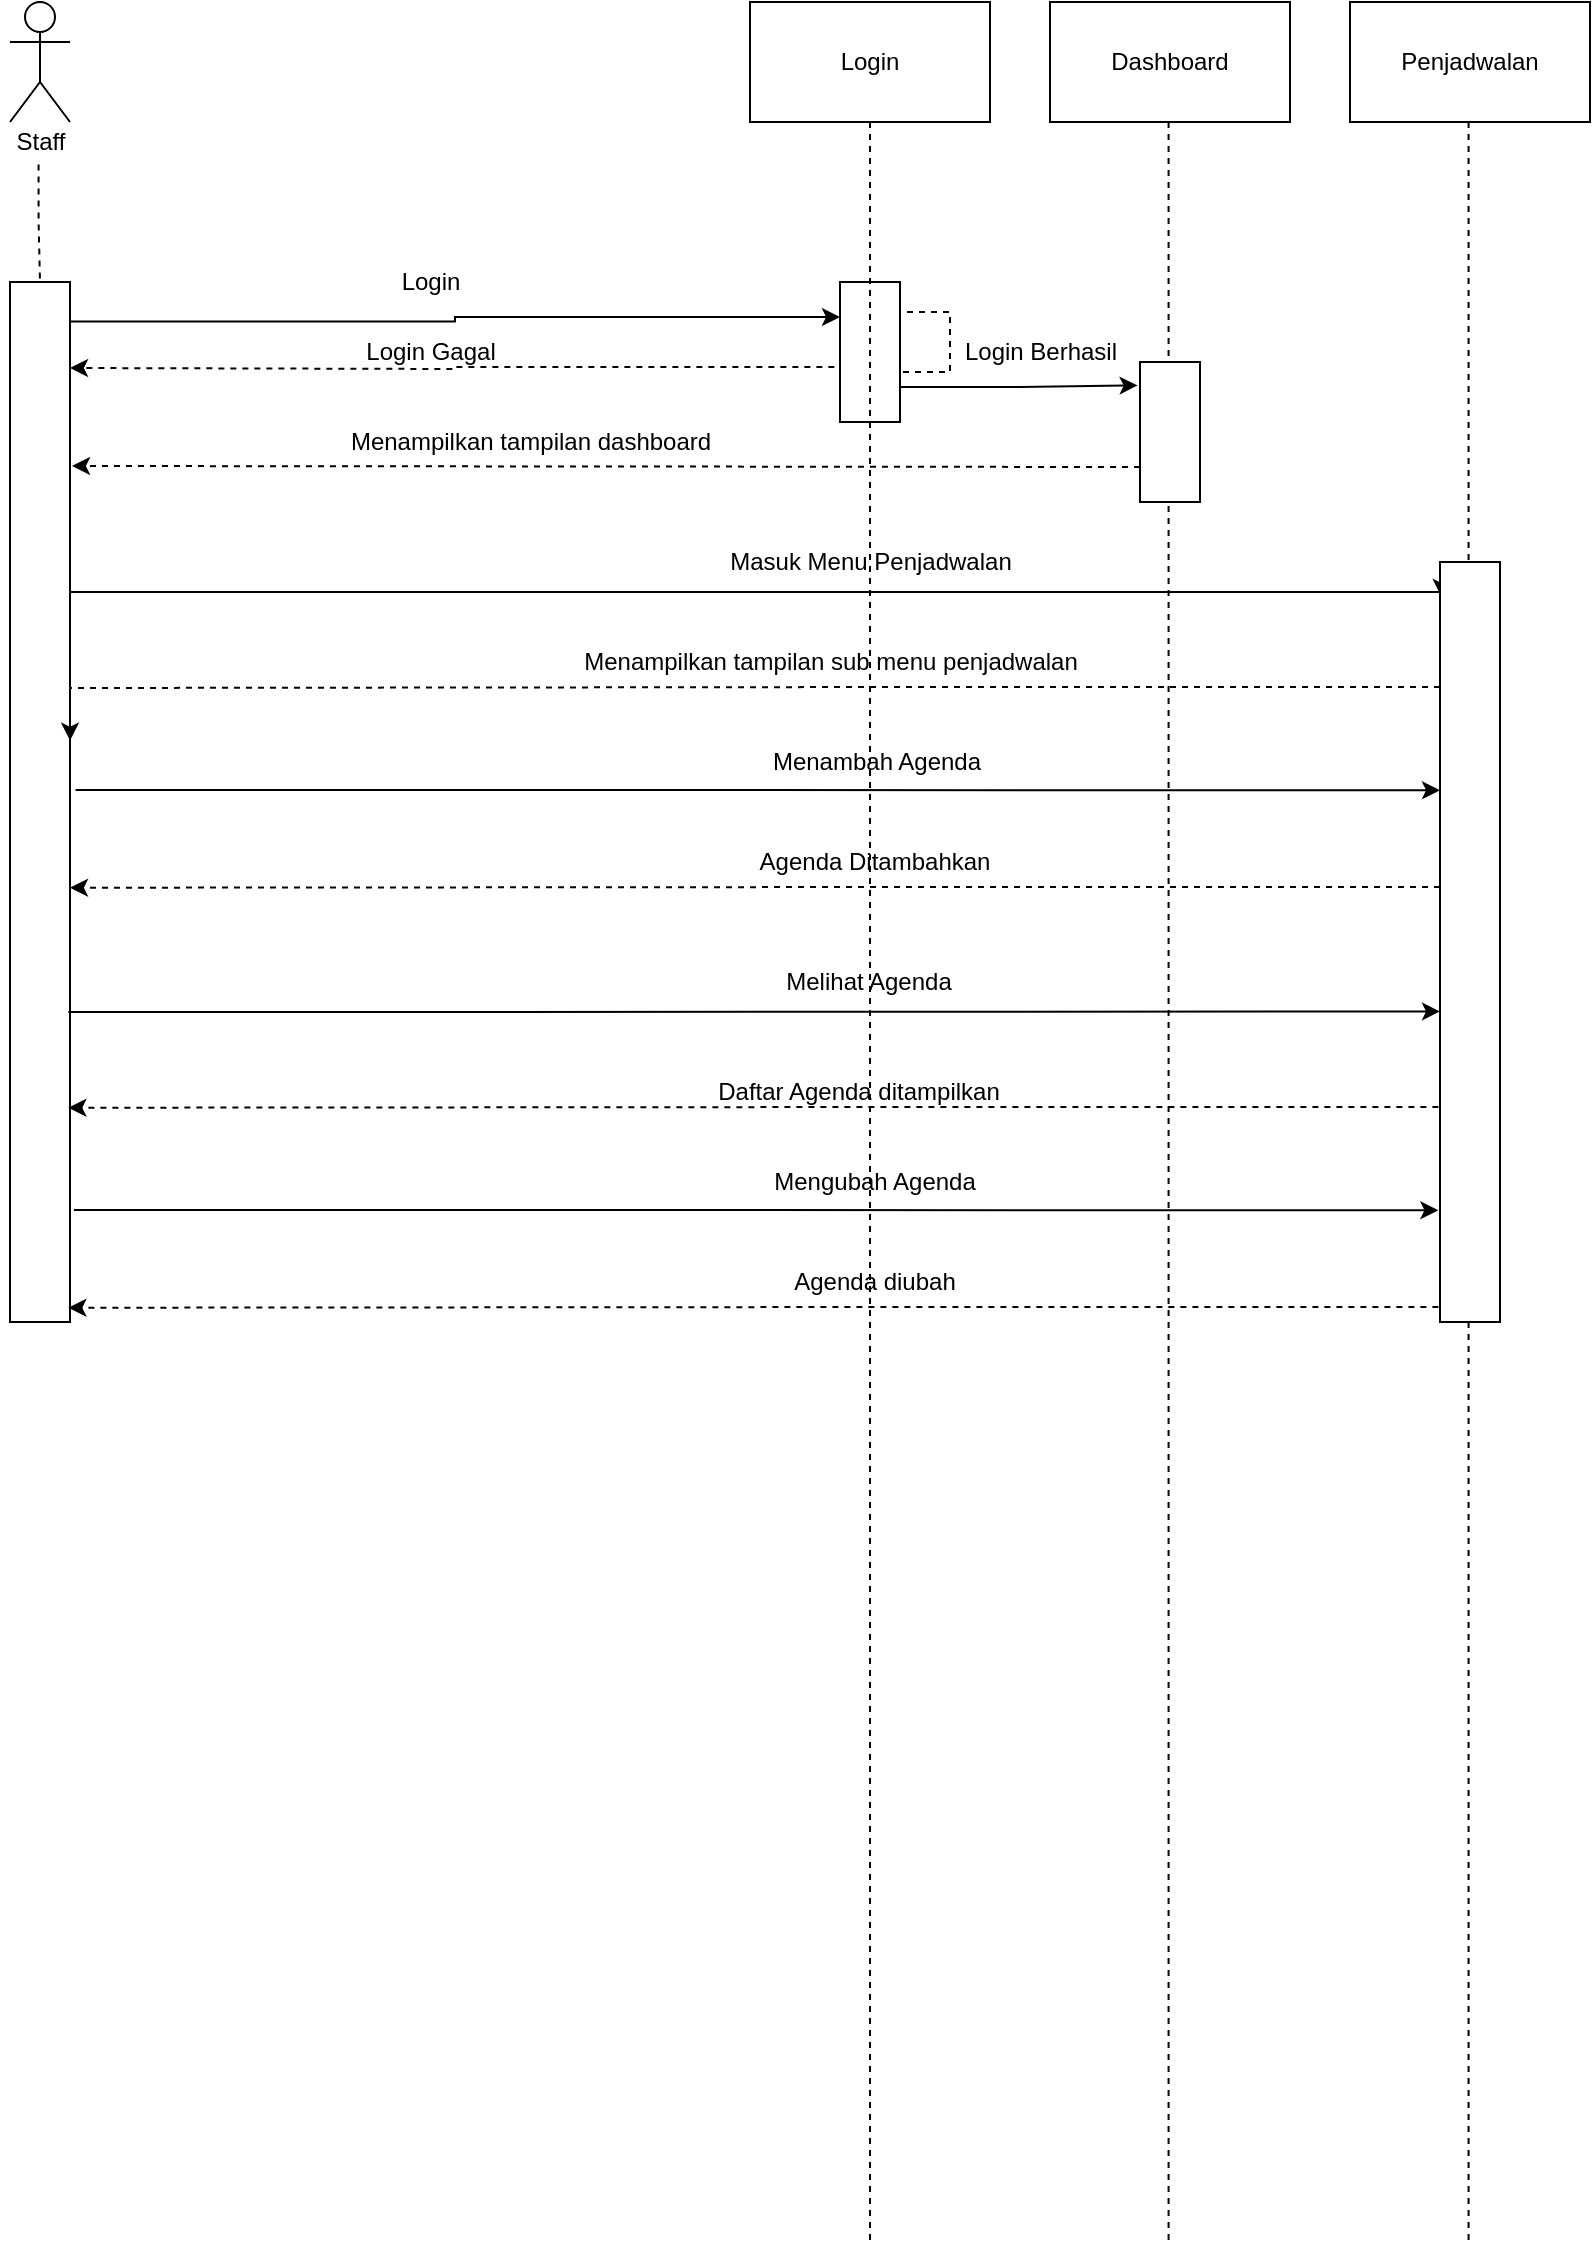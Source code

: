 <mxfile version="14.5.3" type="github" pages="5"><diagram id="_8R2s98ihUa3F4ZwdzLE" name="Presensi"><mxGraphModel dx="868" dy="450" grid="1" gridSize="10" guides="1" tooltips="1" connect="1" arrows="1" fold="1" page="1" pageScale="1" pageWidth="1169" pageHeight="827" math="0" shadow="0"><root><mxCell id="0"/><mxCell id="1" parent="0"/><mxCell id="wnxz460Z1EHHFLTm715B-1" style="edgeStyle=orthogonalEdgeStyle;rounded=0;orthogonalLoop=1;jettySize=auto;html=1;entryX=0.5;entryY=0;entryDx=0;entryDy=0;dashed=1;startArrow=none;startFill=0;endArrow=none;endFill=0;exitX=0.482;exitY=1.062;exitDx=0;exitDy=0;exitPerimeter=0;" parent="1" source="wnxz460Z1EHHFLTm715B-17" target="wnxz460Z1EHHFLTm715B-7" edge="1"><mxGeometry relative="1" as="geometry"/></mxCell><mxCell id="wnxz460Z1EHHFLTm715B-2" value="Login" style="rounded=0;whiteSpace=wrap;html=1;" parent="1" vertex="1"><mxGeometry x="400" y="40" width="120" height="60" as="geometry"/></mxCell><mxCell id="wnxz460Z1EHHFLTm715B-3" value="Dashboard" style="rounded=0;whiteSpace=wrap;html=1;" parent="1" vertex="1"><mxGeometry x="550" y="40" width="120" height="60" as="geometry"/></mxCell><mxCell id="wnxz460Z1EHHFLTm715B-4" value="Penjadwalan" style="rounded=0;whiteSpace=wrap;html=1;" parent="1" vertex="1"><mxGeometry x="700" y="40" width="120" height="60" as="geometry"/></mxCell><mxCell id="wnxz460Z1EHHFLTm715B-5" style="edgeStyle=orthogonalEdgeStyle;rounded=0;orthogonalLoop=1;jettySize=auto;html=1;entryX=0;entryY=0.25;entryDx=0;entryDy=0;exitX=1;exitY=0.038;exitDx=0;exitDy=0;exitPerimeter=0;" parent="1" source="wnxz460Z1EHHFLTm715B-7" target="wnxz460Z1EHHFLTm715B-10" edge="1"><mxGeometry relative="1" as="geometry"><Array as="points"/></mxGeometry></mxCell><mxCell id="wnxz460Z1EHHFLTm715B-6" style="edgeStyle=orthogonalEdgeStyle;rounded=0;orthogonalLoop=1;jettySize=auto;html=1;startArrow=none;startFill=0;endArrow=classic;endFill=1;entryX=0.027;entryY=0.046;entryDx=0;entryDy=0;entryPerimeter=0;" parent="1" source="wnxz460Z1EHHFLTm715B-7" target="wnxz460Z1EHHFLTm715B-23" edge="1"><mxGeometry relative="1" as="geometry"><Array as="points"><mxPoint x="240" y="335"/><mxPoint x="240" y="335"/></Array><mxPoint x="746" y="340" as="targetPoint"/></mxGeometry></mxCell><mxCell id="wnxz460Z1EHHFLTm715B-7" value="" style="rounded=0;whiteSpace=wrap;html=1;" parent="1" vertex="1"><mxGeometry x="30" y="180" width="30" height="520" as="geometry"/></mxCell><mxCell id="wnxz460Z1EHHFLTm715B-8" style="edgeStyle=orthogonalEdgeStyle;rounded=0;orthogonalLoop=1;jettySize=auto;html=1;exitX=-0.094;exitY=0.607;exitDx=0;exitDy=0;exitPerimeter=0;dashed=1;" parent="1" source="wnxz460Z1EHHFLTm715B-10" edge="1"><mxGeometry relative="1" as="geometry"><mxPoint x="60" y="223" as="targetPoint"/></mxGeometry></mxCell><mxCell id="wnxz460Z1EHHFLTm715B-9" style="edgeStyle=orthogonalEdgeStyle;rounded=0;orthogonalLoop=1;jettySize=auto;html=1;exitX=1;exitY=0.75;exitDx=0;exitDy=0;entryX=-0.039;entryY=0.167;entryDx=0;entryDy=0;entryPerimeter=0;startArrow=none;startFill=0;endArrow=classic;endFill=1;" parent="1" source="wnxz460Z1EHHFLTm715B-10" target="wnxz460Z1EHHFLTm715B-22" edge="1"><mxGeometry relative="1" as="geometry"/></mxCell><mxCell id="wnxz460Z1EHHFLTm715B-10" value="" style="rounded=0;whiteSpace=wrap;html=1;" parent="1" vertex="1"><mxGeometry x="445" y="180" width="30" height="70" as="geometry"/></mxCell><mxCell id="wnxz460Z1EHHFLTm715B-11" value="Login" style="text;html=1;resizable=0;autosize=1;align=center;verticalAlign=middle;points=[];fillColor=none;strokeColor=none;rounded=0;" parent="1" vertex="1"><mxGeometry x="220" y="170" width="40" height="20" as="geometry"/></mxCell><mxCell id="wnxz460Z1EHHFLTm715B-12" value="Login Gagal" style="text;html=1;resizable=0;autosize=1;align=center;verticalAlign=middle;points=[];fillColor=none;strokeColor=none;rounded=0;" parent="1" vertex="1"><mxGeometry x="200" y="205" width="80" height="20" as="geometry"/></mxCell><mxCell id="wnxz460Z1EHHFLTm715B-13" style="edgeStyle=orthogonalEdgeStyle;rounded=0;orthogonalLoop=1;jettySize=auto;html=1;exitX=1;exitY=0.25;exitDx=0;exitDy=0;entryX=1;entryY=0.75;entryDx=0;entryDy=0;dashed=1;startArrow=none;startFill=0;endArrow=none;endFill=0;" parent="1" source="wnxz460Z1EHHFLTm715B-10" target="wnxz460Z1EHHFLTm715B-10" edge="1"><mxGeometry relative="1" as="geometry"><Array as="points"><mxPoint x="500" y="195"/><mxPoint x="500" y="225"/></Array></mxGeometry></mxCell><mxCell id="wnxz460Z1EHHFLTm715B-14" style="edgeStyle=orthogonalEdgeStyle;rounded=0;orthogonalLoop=1;jettySize=auto;html=1;exitX=0;exitY=0.75;exitDx=0;exitDy=0;dashed=1;startArrow=none;startFill=0;endArrow=classic;endFill=1;" parent="1" source="wnxz460Z1EHHFLTm715B-22" edge="1"><mxGeometry relative="1" as="geometry"><mxPoint x="61" y="272" as="targetPoint"/></mxGeometry></mxCell><mxCell id="wnxz460Z1EHHFLTm715B-15" value="Login Berhasil" style="text;html=1;resizable=0;autosize=1;align=center;verticalAlign=middle;points=[];fillColor=none;strokeColor=none;rounded=0;" parent="1" vertex="1"><mxGeometry x="500" y="205" width="90" height="20" as="geometry"/></mxCell><mxCell id="wnxz460Z1EHHFLTm715B-16" value="&lt;br&gt;" style="shape=umlActor;verticalLabelPosition=bottom;verticalAlign=top;html=1;outlineConnect=0;" parent="1" vertex="1"><mxGeometry x="30" y="40" width="30" height="60" as="geometry"/></mxCell><mxCell id="wnxz460Z1EHHFLTm715B-17" value="Staff" style="text;html=1;resizable=0;autosize=1;align=center;verticalAlign=middle;points=[];fillColor=none;strokeColor=none;rounded=0;" parent="1" vertex="1"><mxGeometry x="25" y="100" width="40" height="20" as="geometry"/></mxCell><mxCell id="wnxz460Z1EHHFLTm715B-18" value="Menampilkan tampilan dashboard" style="text;html=1;resizable=0;autosize=1;align=center;verticalAlign=middle;points=[];fillColor=none;strokeColor=none;rounded=0;" parent="1" vertex="1"><mxGeometry x="190" y="250" width="200" height="20" as="geometry"/></mxCell><mxCell id="wnxz460Z1EHHFLTm715B-19" value="Masuk Menu Penjadwalan" style="text;html=1;resizable=0;autosize=1;align=center;verticalAlign=middle;points=[];fillColor=none;strokeColor=none;rounded=0;" parent="1" vertex="1"><mxGeometry x="380" y="310" width="160" height="20" as="geometry"/></mxCell><mxCell id="wnxz460Z1EHHFLTm715B-20" style="edgeStyle=orthogonalEdgeStyle;rounded=0;orthogonalLoop=1;jettySize=auto;html=1;dashed=1;startArrow=none;startFill=0;endArrow=none;endFill=0;" parent="1" edge="1"><mxGeometry relative="1" as="geometry"><mxPoint x="609.29" y="1160" as="targetPoint"/><mxPoint x="609.29" y="100.0" as="sourcePoint"/></mxGeometry></mxCell><mxCell id="wnxz460Z1EHHFLTm715B-21" style="edgeStyle=orthogonalEdgeStyle;rounded=0;orthogonalLoop=1;jettySize=auto;html=1;dashed=1;startArrow=none;startFill=0;endArrow=none;endFill=0;" parent="1" edge="1"><mxGeometry relative="1" as="geometry"><mxPoint x="759.29" y="1160" as="targetPoint"/><mxPoint x="759.29" y="100.0" as="sourcePoint"/></mxGeometry></mxCell><mxCell id="wnxz460Z1EHHFLTm715B-22" value="" style="rounded=0;whiteSpace=wrap;html=1;" parent="1" vertex="1"><mxGeometry x="595" y="220" width="30" height="70" as="geometry"/></mxCell><mxCell id="wnxz460Z1EHHFLTm715B-23" value="" style="rounded=0;whiteSpace=wrap;html=1;" parent="1" vertex="1"><mxGeometry x="745" y="320" width="30" height="380" as="geometry"/></mxCell><mxCell id="wnxz460Z1EHHFLTm715B-24" style="edgeStyle=orthogonalEdgeStyle;rounded=0;orthogonalLoop=1;jettySize=auto;html=1;exitX=0;exitY=0.75;exitDx=0;exitDy=0;entryX=1;entryY=0.441;entryDx=0;entryDy=0;entryPerimeter=0;dashed=1;startArrow=none;startFill=0;endArrow=classic;endFill=1;" parent="1" target="wnxz460Z1EHHFLTm715B-7" edge="1"><mxGeometry relative="1" as="geometry"><mxPoint x="745" y="382.5" as="sourcePoint"/><mxPoint x="210.99" y="382.92" as="targetPoint"/><Array as="points"><mxPoint x="478" y="383"/><mxPoint x="60" y="383"/></Array></mxGeometry></mxCell><mxCell id="wnxz460Z1EHHFLTm715B-25" value="Menampilkan tampilan sub menu penjadwalan" style="text;html=1;resizable=0;autosize=1;align=center;verticalAlign=middle;points=[];fillColor=none;strokeColor=none;rounded=0;" parent="1" vertex="1"><mxGeometry x="310" y="360" width="260" height="20" as="geometry"/></mxCell><mxCell id="wnxz460Z1EHHFLTm715B-26" style="edgeStyle=orthogonalEdgeStyle;rounded=0;orthogonalLoop=1;jettySize=auto;html=1;startArrow=none;startFill=0;endArrow=classic;endFill=1;entryX=-0.092;entryY=0.059;entryDx=0;entryDy=0;entryPerimeter=0;" parent="1" edge="1"><mxGeometry relative="1" as="geometry"><Array as="points"><mxPoint x="362.76" y="434"/><mxPoint x="362.76" y="434"/></Array><mxPoint x="62.76" y="434" as="sourcePoint"/><mxPoint x="745" y="434.16" as="targetPoint"/></mxGeometry></mxCell><mxCell id="wnxz460Z1EHHFLTm715B-27" value="Menambah Agenda" style="text;html=1;resizable=0;autosize=1;align=center;verticalAlign=middle;points=[];fillColor=none;strokeColor=none;rounded=0;" parent="1" vertex="1"><mxGeometry x="402.76" y="410" width="120" height="20" as="geometry"/></mxCell><mxCell id="wnxz460Z1EHHFLTm715B-28" style="edgeStyle=orthogonalEdgeStyle;rounded=0;orthogonalLoop=1;jettySize=auto;html=1;exitX=0;exitY=0.75;exitDx=0;exitDy=0;entryX=1;entryY=0.441;entryDx=0;entryDy=0;entryPerimeter=0;dashed=1;startArrow=none;startFill=0;endArrow=classic;endFill=1;" parent="1" edge="1"><mxGeometry relative="1" as="geometry"><mxPoint x="745" y="482.5" as="sourcePoint"/><mxPoint x="60" y="482.86" as="targetPoint"/><Array as="points"><mxPoint x="478" y="483"/></Array></mxGeometry></mxCell><mxCell id="wnxz460Z1EHHFLTm715B-29" style="edgeStyle=orthogonalEdgeStyle;rounded=0;orthogonalLoop=1;jettySize=auto;html=1;startArrow=none;startFill=0;endArrow=classic;endFill=1;entryX=0.027;entryY=0.046;entryDx=0;entryDy=0;entryPerimeter=0;" parent="1" edge="1"><mxGeometry relative="1" as="geometry"><Array as="points"><mxPoint x="239.19" y="545"/><mxPoint x="239.19" y="545"/></Array><mxPoint x="59.19" y="545" as="sourcePoint"/><mxPoint x="745" y="544.72" as="targetPoint"/></mxGeometry></mxCell><mxCell id="wnxz460Z1EHHFLTm715B-30" value="Melihat Agenda" style="text;html=1;resizable=0;autosize=1;align=center;verticalAlign=middle;points=[];fillColor=none;strokeColor=none;rounded=0;" parent="1" vertex="1"><mxGeometry x="409.19" y="520" width="100" height="20" as="geometry"/></mxCell><mxCell id="wnxz460Z1EHHFLTm715B-31" style="edgeStyle=orthogonalEdgeStyle;rounded=0;orthogonalLoop=1;jettySize=auto;html=1;exitX=0;exitY=0.75;exitDx=0;exitDy=0;entryX=1;entryY=0.441;entryDx=0;entryDy=0;entryPerimeter=0;dashed=1;startArrow=none;startFill=0;endArrow=classic;endFill=1;" parent="1" edge="1"><mxGeometry relative="1" as="geometry"><mxPoint x="744.19" y="592.5" as="sourcePoint"/><mxPoint x="59.19" y="592.86" as="targetPoint"/><Array as="points"><mxPoint x="477.19" y="593"/></Array></mxGeometry></mxCell><mxCell id="wnxz460Z1EHHFLTm715B-32" value="Daftar Agenda ditampilkan" style="text;html=1;resizable=0;autosize=1;align=center;verticalAlign=middle;points=[];fillColor=none;strokeColor=none;rounded=0;" parent="1" vertex="1"><mxGeometry x="374.19" y="574.5" width="160" height="20" as="geometry"/></mxCell><mxCell id="wnxz460Z1EHHFLTm715B-33" style="edgeStyle=orthogonalEdgeStyle;rounded=0;orthogonalLoop=1;jettySize=auto;html=1;startArrow=none;startFill=0;endArrow=classic;endFill=1;entryX=-0.092;entryY=0.059;entryDx=0;entryDy=0;entryPerimeter=0;" parent="1" edge="1"><mxGeometry relative="1" as="geometry"><Array as="points"><mxPoint x="361.95" y="644"/><mxPoint x="361.95" y="644"/></Array><mxPoint x="61.95" y="644" as="sourcePoint"/><mxPoint x="744.19" y="644.16" as="targetPoint"/></mxGeometry></mxCell><mxCell id="wnxz460Z1EHHFLTm715B-34" value="Mengubah Agenda" style="text;html=1;resizable=0;autosize=1;align=center;verticalAlign=middle;points=[];fillColor=none;strokeColor=none;rounded=0;" parent="1" vertex="1"><mxGeometry x="401.95" y="620" width="120" height="20" as="geometry"/></mxCell><mxCell id="wnxz460Z1EHHFLTm715B-35" style="edgeStyle=orthogonalEdgeStyle;rounded=0;orthogonalLoop=1;jettySize=auto;html=1;exitX=0;exitY=0.75;exitDx=0;exitDy=0;entryX=1;entryY=0.441;entryDx=0;entryDy=0;entryPerimeter=0;dashed=1;startArrow=none;startFill=0;endArrow=classic;endFill=1;" parent="1" edge="1"><mxGeometry relative="1" as="geometry"><mxPoint x="744.19" y="692.5" as="sourcePoint"/><mxPoint x="59.19" y="692.86" as="targetPoint"/><Array as="points"><mxPoint x="477.19" y="693"/></Array></mxGeometry></mxCell><mxCell id="wnxz460Z1EHHFLTm715B-36" value="Agenda diubah" style="text;html=1;resizable=0;autosize=1;align=center;verticalAlign=middle;points=[];fillColor=none;strokeColor=none;rounded=0;" parent="1" vertex="1"><mxGeometry x="411.95" y="670" width="100" height="20" as="geometry"/></mxCell><mxCell id="wnxz460Z1EHHFLTm715B-37" style="edgeStyle=orthogonalEdgeStyle;rounded=0;orthogonalLoop=1;jettySize=auto;html=1;dashed=1;startArrow=none;startFill=0;endArrow=none;endFill=0;" parent="1" source="wnxz460Z1EHHFLTm715B-2" edge="1"><mxGeometry relative="1" as="geometry"><mxPoint x="460" y="1160" as="targetPoint"/><mxPoint x="460" y="100" as="sourcePoint"/><Array as="points"><mxPoint x="460" y="290"/><mxPoint x="460" y="290"/></Array></mxGeometry></mxCell><mxCell id="wnxz460Z1EHHFLTm715B-38" value="Agenda Ditambahkan" style="text;html=1;resizable=0;autosize=1;align=center;verticalAlign=middle;points=[];fillColor=none;strokeColor=none;rounded=0;" parent="1" vertex="1"><mxGeometry x="396.95" y="460" width="130" height="20" as="geometry"/></mxCell></root></mxGraphModel></diagram><diagram name="Penjadwalan" id="5H3TAUz3p_wWboQ9C5BP"><mxGraphModel dx="868" dy="450" grid="1" gridSize="10" guides="1" tooltips="1" connect="1" arrows="1" fold="1" page="1" pageScale="1" pageWidth="1169" pageHeight="827" math="0" shadow="0"><root><mxCell id="9XCsUELU-1ALRkFU29Pf-0"/><mxCell id="9XCsUELU-1ALRkFU29Pf-1" parent="9XCsUELU-1ALRkFU29Pf-0"/><mxCell id="9XCsUELU-1ALRkFU29Pf-2" style="edgeStyle=orthogonalEdgeStyle;rounded=0;orthogonalLoop=1;jettySize=auto;html=1;entryX=0.5;entryY=0;entryDx=0;entryDy=0;dashed=1;startArrow=none;startFill=0;endArrow=none;endFill=0;exitX=0.482;exitY=1.062;exitDx=0;exitDy=0;exitPerimeter=0;" edge="1" parent="9XCsUELU-1ALRkFU29Pf-1" source="9XCsUELU-1ALRkFU29Pf-18" target="9XCsUELU-1ALRkFU29Pf-8"><mxGeometry relative="1" as="geometry"/></mxCell><mxCell id="9XCsUELU-1ALRkFU29Pf-3" value="Login" style="rounded=0;whiteSpace=wrap;html=1;" vertex="1" parent="9XCsUELU-1ALRkFU29Pf-1"><mxGeometry x="400" y="40" width="120" height="60" as="geometry"/></mxCell><mxCell id="9XCsUELU-1ALRkFU29Pf-4" value="Dashboard" style="rounded=0;whiteSpace=wrap;html=1;" vertex="1" parent="9XCsUELU-1ALRkFU29Pf-1"><mxGeometry x="550" y="40" width="120" height="60" as="geometry"/></mxCell><mxCell id="9XCsUELU-1ALRkFU29Pf-5" value="Penjadwalan" style="rounded=0;whiteSpace=wrap;html=1;" vertex="1" parent="9XCsUELU-1ALRkFU29Pf-1"><mxGeometry x="700" y="40" width="120" height="60" as="geometry"/></mxCell><mxCell id="9XCsUELU-1ALRkFU29Pf-6" style="edgeStyle=orthogonalEdgeStyle;rounded=0;orthogonalLoop=1;jettySize=auto;html=1;entryX=0;entryY=0.25;entryDx=0;entryDy=0;exitX=1;exitY=0.038;exitDx=0;exitDy=0;exitPerimeter=0;" edge="1" parent="9XCsUELU-1ALRkFU29Pf-1" source="9XCsUELU-1ALRkFU29Pf-8" target="9XCsUELU-1ALRkFU29Pf-11"><mxGeometry relative="1" as="geometry"><Array as="points"/></mxGeometry></mxCell><mxCell id="9XCsUELU-1ALRkFU29Pf-7" style="edgeStyle=orthogonalEdgeStyle;rounded=0;orthogonalLoop=1;jettySize=auto;html=1;startArrow=none;startFill=0;endArrow=classic;endFill=1;entryX=0.027;entryY=0.046;entryDx=0;entryDy=0;entryPerimeter=0;" edge="1" parent="9XCsUELU-1ALRkFU29Pf-1" source="9XCsUELU-1ALRkFU29Pf-8" target="9XCsUELU-1ALRkFU29Pf-24"><mxGeometry relative="1" as="geometry"><Array as="points"><mxPoint x="240" y="335"/><mxPoint x="240" y="335"/></Array><mxPoint x="746" y="340" as="targetPoint"/></mxGeometry></mxCell><mxCell id="9XCsUELU-1ALRkFU29Pf-8" value="" style="rounded=0;whiteSpace=wrap;html=1;" vertex="1" parent="9XCsUELU-1ALRkFU29Pf-1"><mxGeometry x="30" y="180" width="30" height="520" as="geometry"/></mxCell><mxCell id="9XCsUELU-1ALRkFU29Pf-9" style="edgeStyle=orthogonalEdgeStyle;rounded=0;orthogonalLoop=1;jettySize=auto;html=1;exitX=-0.094;exitY=0.607;exitDx=0;exitDy=0;exitPerimeter=0;dashed=1;" edge="1" parent="9XCsUELU-1ALRkFU29Pf-1" source="9XCsUELU-1ALRkFU29Pf-11"><mxGeometry relative="1" as="geometry"><mxPoint x="60" y="223" as="targetPoint"/></mxGeometry></mxCell><mxCell id="9XCsUELU-1ALRkFU29Pf-10" style="edgeStyle=orthogonalEdgeStyle;rounded=0;orthogonalLoop=1;jettySize=auto;html=1;exitX=1;exitY=0.75;exitDx=0;exitDy=0;entryX=-0.039;entryY=0.167;entryDx=0;entryDy=0;entryPerimeter=0;startArrow=none;startFill=0;endArrow=classic;endFill=1;" edge="1" parent="9XCsUELU-1ALRkFU29Pf-1" source="9XCsUELU-1ALRkFU29Pf-11" target="9XCsUELU-1ALRkFU29Pf-23"><mxGeometry relative="1" as="geometry"/></mxCell><mxCell id="9XCsUELU-1ALRkFU29Pf-11" value="" style="rounded=0;whiteSpace=wrap;html=1;" vertex="1" parent="9XCsUELU-1ALRkFU29Pf-1"><mxGeometry x="445" y="180" width="30" height="70" as="geometry"/></mxCell><mxCell id="9XCsUELU-1ALRkFU29Pf-12" value="Login" style="text;html=1;resizable=0;autosize=1;align=center;verticalAlign=middle;points=[];fillColor=none;strokeColor=none;rounded=0;" vertex="1" parent="9XCsUELU-1ALRkFU29Pf-1"><mxGeometry x="220" y="170" width="40" height="20" as="geometry"/></mxCell><mxCell id="9XCsUELU-1ALRkFU29Pf-13" value="Login Gagal" style="text;html=1;resizable=0;autosize=1;align=center;verticalAlign=middle;points=[];fillColor=none;strokeColor=none;rounded=0;" vertex="1" parent="9XCsUELU-1ALRkFU29Pf-1"><mxGeometry x="200" y="205" width="80" height="20" as="geometry"/></mxCell><mxCell id="9XCsUELU-1ALRkFU29Pf-14" style="edgeStyle=orthogonalEdgeStyle;rounded=0;orthogonalLoop=1;jettySize=auto;html=1;exitX=1;exitY=0.25;exitDx=0;exitDy=0;entryX=1;entryY=0.75;entryDx=0;entryDy=0;dashed=1;startArrow=none;startFill=0;endArrow=none;endFill=0;" edge="1" parent="9XCsUELU-1ALRkFU29Pf-1" source="9XCsUELU-1ALRkFU29Pf-11" target="9XCsUELU-1ALRkFU29Pf-11"><mxGeometry relative="1" as="geometry"><Array as="points"><mxPoint x="500" y="195"/><mxPoint x="500" y="225"/></Array></mxGeometry></mxCell><mxCell id="9XCsUELU-1ALRkFU29Pf-15" style="edgeStyle=orthogonalEdgeStyle;rounded=0;orthogonalLoop=1;jettySize=auto;html=1;exitX=0;exitY=0.75;exitDx=0;exitDy=0;dashed=1;startArrow=none;startFill=0;endArrow=classic;endFill=1;" edge="1" parent="9XCsUELU-1ALRkFU29Pf-1" source="9XCsUELU-1ALRkFU29Pf-23"><mxGeometry relative="1" as="geometry"><mxPoint x="61" y="272" as="targetPoint"/></mxGeometry></mxCell><mxCell id="9XCsUELU-1ALRkFU29Pf-16" value="Login Berhasil" style="text;html=1;resizable=0;autosize=1;align=center;verticalAlign=middle;points=[];fillColor=none;strokeColor=none;rounded=0;" vertex="1" parent="9XCsUELU-1ALRkFU29Pf-1"><mxGeometry x="500" y="205" width="90" height="20" as="geometry"/></mxCell><mxCell id="9XCsUELU-1ALRkFU29Pf-17" value="&lt;br&gt;" style="shape=umlActor;verticalLabelPosition=bottom;verticalAlign=top;html=1;outlineConnect=0;" vertex="1" parent="9XCsUELU-1ALRkFU29Pf-1"><mxGeometry x="30" y="40" width="30" height="60" as="geometry"/></mxCell><mxCell id="9XCsUELU-1ALRkFU29Pf-18" value="Staff" style="text;html=1;resizable=0;autosize=1;align=center;verticalAlign=middle;points=[];fillColor=none;strokeColor=none;rounded=0;" vertex="1" parent="9XCsUELU-1ALRkFU29Pf-1"><mxGeometry x="25" y="100" width="40" height="20" as="geometry"/></mxCell><mxCell id="9XCsUELU-1ALRkFU29Pf-19" value="Menampilkan tampilan dashboard" style="text;html=1;resizable=0;autosize=1;align=center;verticalAlign=middle;points=[];fillColor=none;strokeColor=none;rounded=0;" vertex="1" parent="9XCsUELU-1ALRkFU29Pf-1"><mxGeometry x="190" y="250" width="200" height="20" as="geometry"/></mxCell><mxCell id="9XCsUELU-1ALRkFU29Pf-20" value="Masuk Menu Penjadwalan" style="text;html=1;resizable=0;autosize=1;align=center;verticalAlign=middle;points=[];fillColor=none;strokeColor=none;rounded=0;" vertex="1" parent="9XCsUELU-1ALRkFU29Pf-1"><mxGeometry x="380" y="310" width="160" height="20" as="geometry"/></mxCell><mxCell id="9XCsUELU-1ALRkFU29Pf-21" style="edgeStyle=orthogonalEdgeStyle;rounded=0;orthogonalLoop=1;jettySize=auto;html=1;dashed=1;startArrow=none;startFill=0;endArrow=none;endFill=0;" edge="1" parent="9XCsUELU-1ALRkFU29Pf-1"><mxGeometry relative="1" as="geometry"><mxPoint x="609.29" y="1160" as="targetPoint"/><mxPoint x="609.29" y="100.0" as="sourcePoint"/></mxGeometry></mxCell><mxCell id="9XCsUELU-1ALRkFU29Pf-22" style="edgeStyle=orthogonalEdgeStyle;rounded=0;orthogonalLoop=1;jettySize=auto;html=1;dashed=1;startArrow=none;startFill=0;endArrow=none;endFill=0;" edge="1" parent="9XCsUELU-1ALRkFU29Pf-1"><mxGeometry relative="1" as="geometry"><mxPoint x="759.29" y="1160" as="targetPoint"/><mxPoint x="759.29" y="100.0" as="sourcePoint"/></mxGeometry></mxCell><mxCell id="9XCsUELU-1ALRkFU29Pf-23" value="" style="rounded=0;whiteSpace=wrap;html=1;" vertex="1" parent="9XCsUELU-1ALRkFU29Pf-1"><mxGeometry x="595" y="220" width="30" height="70" as="geometry"/></mxCell><mxCell id="9XCsUELU-1ALRkFU29Pf-24" value="" style="rounded=0;whiteSpace=wrap;html=1;" vertex="1" parent="9XCsUELU-1ALRkFU29Pf-1"><mxGeometry x="745" y="320" width="30" height="380" as="geometry"/></mxCell><mxCell id="9XCsUELU-1ALRkFU29Pf-25" style="edgeStyle=orthogonalEdgeStyle;rounded=0;orthogonalLoop=1;jettySize=auto;html=1;exitX=0;exitY=0.75;exitDx=0;exitDy=0;entryX=1;entryY=0.441;entryDx=0;entryDy=0;entryPerimeter=0;dashed=1;startArrow=none;startFill=0;endArrow=classic;endFill=1;" edge="1" parent="9XCsUELU-1ALRkFU29Pf-1" target="9XCsUELU-1ALRkFU29Pf-8"><mxGeometry relative="1" as="geometry"><mxPoint x="745" y="382.5" as="sourcePoint"/><mxPoint x="210.99" y="382.92" as="targetPoint"/><Array as="points"><mxPoint x="478" y="383"/><mxPoint x="60" y="383"/></Array></mxGeometry></mxCell><mxCell id="9XCsUELU-1ALRkFU29Pf-26" value="Menampilkan tampilan sub menu penjadwalan" style="text;html=1;resizable=0;autosize=1;align=center;verticalAlign=middle;points=[];fillColor=none;strokeColor=none;rounded=0;" vertex="1" parent="9XCsUELU-1ALRkFU29Pf-1"><mxGeometry x="310" y="360" width="260" height="20" as="geometry"/></mxCell><mxCell id="9XCsUELU-1ALRkFU29Pf-27" style="edgeStyle=orthogonalEdgeStyle;rounded=0;orthogonalLoop=1;jettySize=auto;html=1;startArrow=none;startFill=0;endArrow=classic;endFill=1;entryX=-0.092;entryY=0.059;entryDx=0;entryDy=0;entryPerimeter=0;" edge="1" parent="9XCsUELU-1ALRkFU29Pf-1"><mxGeometry relative="1" as="geometry"><Array as="points"><mxPoint x="362.76" y="434"/><mxPoint x="362.76" y="434"/></Array><mxPoint x="62.76" y="434" as="sourcePoint"/><mxPoint x="745" y="434.16" as="targetPoint"/></mxGeometry></mxCell><mxCell id="9XCsUELU-1ALRkFU29Pf-28" value="Menambah Agenda" style="text;html=1;resizable=0;autosize=1;align=center;verticalAlign=middle;points=[];fillColor=none;strokeColor=none;rounded=0;" vertex="1" parent="9XCsUELU-1ALRkFU29Pf-1"><mxGeometry x="402.76" y="410" width="120" height="20" as="geometry"/></mxCell><mxCell id="9XCsUELU-1ALRkFU29Pf-29" style="edgeStyle=orthogonalEdgeStyle;rounded=0;orthogonalLoop=1;jettySize=auto;html=1;exitX=0;exitY=0.75;exitDx=0;exitDy=0;entryX=1;entryY=0.441;entryDx=0;entryDy=0;entryPerimeter=0;dashed=1;startArrow=none;startFill=0;endArrow=classic;endFill=1;" edge="1" parent="9XCsUELU-1ALRkFU29Pf-1"><mxGeometry relative="1" as="geometry"><mxPoint x="745" y="482.5" as="sourcePoint"/><mxPoint x="60" y="482.86" as="targetPoint"/><Array as="points"><mxPoint x="478" y="483"/></Array></mxGeometry></mxCell><mxCell id="9XCsUELU-1ALRkFU29Pf-30" style="edgeStyle=orthogonalEdgeStyle;rounded=0;orthogonalLoop=1;jettySize=auto;html=1;startArrow=none;startFill=0;endArrow=classic;endFill=1;entryX=0.027;entryY=0.046;entryDx=0;entryDy=0;entryPerimeter=0;" edge="1" parent="9XCsUELU-1ALRkFU29Pf-1"><mxGeometry relative="1" as="geometry"><Array as="points"><mxPoint x="239.19" y="545"/><mxPoint x="239.19" y="545"/></Array><mxPoint x="59.19" y="545" as="sourcePoint"/><mxPoint x="745" y="544.72" as="targetPoint"/></mxGeometry></mxCell><mxCell id="9XCsUELU-1ALRkFU29Pf-31" value="Melihat Agenda" style="text;html=1;resizable=0;autosize=1;align=center;verticalAlign=middle;points=[];fillColor=none;strokeColor=none;rounded=0;" vertex="1" parent="9XCsUELU-1ALRkFU29Pf-1"><mxGeometry x="409.19" y="520" width="100" height="20" as="geometry"/></mxCell><mxCell id="9XCsUELU-1ALRkFU29Pf-32" style="edgeStyle=orthogonalEdgeStyle;rounded=0;orthogonalLoop=1;jettySize=auto;html=1;exitX=0;exitY=0.75;exitDx=0;exitDy=0;entryX=1;entryY=0.441;entryDx=0;entryDy=0;entryPerimeter=0;dashed=1;startArrow=none;startFill=0;endArrow=classic;endFill=1;" edge="1" parent="9XCsUELU-1ALRkFU29Pf-1"><mxGeometry relative="1" as="geometry"><mxPoint x="744.19" y="592.5" as="sourcePoint"/><mxPoint x="59.19" y="592.86" as="targetPoint"/><Array as="points"><mxPoint x="477.19" y="593"/></Array></mxGeometry></mxCell><mxCell id="9XCsUELU-1ALRkFU29Pf-33" value="Daftar Agenda ditampilkan" style="text;html=1;resizable=0;autosize=1;align=center;verticalAlign=middle;points=[];fillColor=none;strokeColor=none;rounded=0;" vertex="1" parent="9XCsUELU-1ALRkFU29Pf-1"><mxGeometry x="374.19" y="574.5" width="160" height="20" as="geometry"/></mxCell><mxCell id="9XCsUELU-1ALRkFU29Pf-34" style="edgeStyle=orthogonalEdgeStyle;rounded=0;orthogonalLoop=1;jettySize=auto;html=1;startArrow=none;startFill=0;endArrow=classic;endFill=1;entryX=-0.092;entryY=0.059;entryDx=0;entryDy=0;entryPerimeter=0;" edge="1" parent="9XCsUELU-1ALRkFU29Pf-1"><mxGeometry relative="1" as="geometry"><Array as="points"><mxPoint x="361.95" y="644"/><mxPoint x="361.95" y="644"/></Array><mxPoint x="61.95" y="644" as="sourcePoint"/><mxPoint x="744.19" y="644.16" as="targetPoint"/></mxGeometry></mxCell><mxCell id="9XCsUELU-1ALRkFU29Pf-35" value="Mengubah Agenda" style="text;html=1;resizable=0;autosize=1;align=center;verticalAlign=middle;points=[];fillColor=none;strokeColor=none;rounded=0;" vertex="1" parent="9XCsUELU-1ALRkFU29Pf-1"><mxGeometry x="401.95" y="620" width="120" height="20" as="geometry"/></mxCell><mxCell id="9XCsUELU-1ALRkFU29Pf-36" style="edgeStyle=orthogonalEdgeStyle;rounded=0;orthogonalLoop=1;jettySize=auto;html=1;exitX=0;exitY=0.75;exitDx=0;exitDy=0;entryX=1;entryY=0.441;entryDx=0;entryDy=0;entryPerimeter=0;dashed=1;startArrow=none;startFill=0;endArrow=classic;endFill=1;" edge="1" parent="9XCsUELU-1ALRkFU29Pf-1"><mxGeometry relative="1" as="geometry"><mxPoint x="744.19" y="692.5" as="sourcePoint"/><mxPoint x="59.19" y="692.86" as="targetPoint"/><Array as="points"><mxPoint x="477.19" y="693"/></Array></mxGeometry></mxCell><mxCell id="9XCsUELU-1ALRkFU29Pf-37" value="Agenda diubah" style="text;html=1;resizable=0;autosize=1;align=center;verticalAlign=middle;points=[];fillColor=none;strokeColor=none;rounded=0;" vertex="1" parent="9XCsUELU-1ALRkFU29Pf-1"><mxGeometry x="411.95" y="670" width="100" height="20" as="geometry"/></mxCell><mxCell id="9XCsUELU-1ALRkFU29Pf-38" style="edgeStyle=orthogonalEdgeStyle;rounded=0;orthogonalLoop=1;jettySize=auto;html=1;dashed=1;startArrow=none;startFill=0;endArrow=none;endFill=0;" edge="1" parent="9XCsUELU-1ALRkFU29Pf-1" source="9XCsUELU-1ALRkFU29Pf-3"><mxGeometry relative="1" as="geometry"><mxPoint x="460" y="1160" as="targetPoint"/><mxPoint x="460" y="100" as="sourcePoint"/><Array as="points"><mxPoint x="460" y="290"/><mxPoint x="460" y="290"/></Array></mxGeometry></mxCell><mxCell id="9XCsUELU-1ALRkFU29Pf-39" value="Agenda Ditambahkan" style="text;html=1;resizable=0;autosize=1;align=center;verticalAlign=middle;points=[];fillColor=none;strokeColor=none;rounded=0;" vertex="1" parent="9XCsUELU-1ALRkFU29Pf-1"><mxGeometry x="396.95" y="460" width="130" height="20" as="geometry"/></mxCell></root></mxGraphModel></diagram><diagram name="Proyek" id="VdN6hAFtIt59AOjYiaNO"><mxGraphModel dx="868" dy="450" grid="1" gridSize="10" guides="1" tooltips="1" connect="1" arrows="1" fold="1" page="1" pageScale="1" pageWidth="1169" pageHeight="827" math="0" shadow="0"><root><mxCell id="Un1XgidsoM1spHlE4psD-0"/><mxCell id="Un1XgidsoM1spHlE4psD-1" parent="Un1XgidsoM1spHlE4psD-0"/><mxCell id="Un1XgidsoM1spHlE4psD-2" style="edgeStyle=orthogonalEdgeStyle;rounded=0;orthogonalLoop=1;jettySize=auto;html=1;entryX=0.5;entryY=0;entryDx=0;entryDy=0;dashed=1;startArrow=none;startFill=0;endArrow=none;endFill=0;exitX=0.482;exitY=1.062;exitDx=0;exitDy=0;exitPerimeter=0;" edge="1" parent="Un1XgidsoM1spHlE4psD-1" source="Un1XgidsoM1spHlE4psD-18" target="Un1XgidsoM1spHlE4psD-8"><mxGeometry relative="1" as="geometry"/></mxCell><mxCell id="Un1XgidsoM1spHlE4psD-3" value="Login" style="rounded=0;whiteSpace=wrap;html=1;" vertex="1" parent="Un1XgidsoM1spHlE4psD-1"><mxGeometry x="400" y="40" width="120" height="60" as="geometry"/></mxCell><mxCell id="Un1XgidsoM1spHlE4psD-4" value="Dashboard" style="rounded=0;whiteSpace=wrap;html=1;" vertex="1" parent="Un1XgidsoM1spHlE4psD-1"><mxGeometry x="550" y="40" width="120" height="60" as="geometry"/></mxCell><mxCell id="Un1XgidsoM1spHlE4psD-5" value="Penjadwalan" style="rounded=0;whiteSpace=wrap;html=1;" vertex="1" parent="Un1XgidsoM1spHlE4psD-1"><mxGeometry x="700" y="40" width="120" height="60" as="geometry"/></mxCell><mxCell id="Un1XgidsoM1spHlE4psD-6" style="edgeStyle=orthogonalEdgeStyle;rounded=0;orthogonalLoop=1;jettySize=auto;html=1;entryX=0;entryY=0.25;entryDx=0;entryDy=0;exitX=1;exitY=0.038;exitDx=0;exitDy=0;exitPerimeter=0;" edge="1" parent="Un1XgidsoM1spHlE4psD-1" source="Un1XgidsoM1spHlE4psD-8" target="Un1XgidsoM1spHlE4psD-11"><mxGeometry relative="1" as="geometry"><Array as="points"/></mxGeometry></mxCell><mxCell id="Un1XgidsoM1spHlE4psD-7" style="edgeStyle=orthogonalEdgeStyle;rounded=0;orthogonalLoop=1;jettySize=auto;html=1;startArrow=none;startFill=0;endArrow=classic;endFill=1;entryX=0.027;entryY=0.046;entryDx=0;entryDy=0;entryPerimeter=0;" edge="1" parent="Un1XgidsoM1spHlE4psD-1" source="Un1XgidsoM1spHlE4psD-8" target="Un1XgidsoM1spHlE4psD-24"><mxGeometry relative="1" as="geometry"><Array as="points"><mxPoint x="240" y="335"/><mxPoint x="240" y="335"/></Array><mxPoint x="746" y="340" as="targetPoint"/></mxGeometry></mxCell><mxCell id="Un1XgidsoM1spHlE4psD-8" value="" style="rounded=0;whiteSpace=wrap;html=1;" vertex="1" parent="Un1XgidsoM1spHlE4psD-1"><mxGeometry x="30" y="180" width="30" height="520" as="geometry"/></mxCell><mxCell id="Un1XgidsoM1spHlE4psD-9" style="edgeStyle=orthogonalEdgeStyle;rounded=0;orthogonalLoop=1;jettySize=auto;html=1;exitX=-0.094;exitY=0.607;exitDx=0;exitDy=0;exitPerimeter=0;dashed=1;" edge="1" parent="Un1XgidsoM1spHlE4psD-1" source="Un1XgidsoM1spHlE4psD-11"><mxGeometry relative="1" as="geometry"><mxPoint x="60" y="223" as="targetPoint"/></mxGeometry></mxCell><mxCell id="Un1XgidsoM1spHlE4psD-10" style="edgeStyle=orthogonalEdgeStyle;rounded=0;orthogonalLoop=1;jettySize=auto;html=1;exitX=1;exitY=0.75;exitDx=0;exitDy=0;entryX=-0.039;entryY=0.167;entryDx=0;entryDy=0;entryPerimeter=0;startArrow=none;startFill=0;endArrow=classic;endFill=1;" edge="1" parent="Un1XgidsoM1spHlE4psD-1" source="Un1XgidsoM1spHlE4psD-11" target="Un1XgidsoM1spHlE4psD-23"><mxGeometry relative="1" as="geometry"/></mxCell><mxCell id="Un1XgidsoM1spHlE4psD-11" value="" style="rounded=0;whiteSpace=wrap;html=1;" vertex="1" parent="Un1XgidsoM1spHlE4psD-1"><mxGeometry x="445" y="180" width="30" height="70" as="geometry"/></mxCell><mxCell id="Un1XgidsoM1spHlE4psD-12" value="Login" style="text;html=1;resizable=0;autosize=1;align=center;verticalAlign=middle;points=[];fillColor=none;strokeColor=none;rounded=0;" vertex="1" parent="Un1XgidsoM1spHlE4psD-1"><mxGeometry x="220" y="170" width="40" height="20" as="geometry"/></mxCell><mxCell id="Un1XgidsoM1spHlE4psD-13" value="Login Gagal" style="text;html=1;resizable=0;autosize=1;align=center;verticalAlign=middle;points=[];fillColor=none;strokeColor=none;rounded=0;" vertex="1" parent="Un1XgidsoM1spHlE4psD-1"><mxGeometry x="200" y="205" width="80" height="20" as="geometry"/></mxCell><mxCell id="Un1XgidsoM1spHlE4psD-14" style="edgeStyle=orthogonalEdgeStyle;rounded=0;orthogonalLoop=1;jettySize=auto;html=1;exitX=1;exitY=0.25;exitDx=0;exitDy=0;entryX=1;entryY=0.75;entryDx=0;entryDy=0;dashed=1;startArrow=none;startFill=0;endArrow=none;endFill=0;" edge="1" parent="Un1XgidsoM1spHlE4psD-1" source="Un1XgidsoM1spHlE4psD-11" target="Un1XgidsoM1spHlE4psD-11"><mxGeometry relative="1" as="geometry"><Array as="points"><mxPoint x="500" y="195"/><mxPoint x="500" y="225"/></Array></mxGeometry></mxCell><mxCell id="Un1XgidsoM1spHlE4psD-15" style="edgeStyle=orthogonalEdgeStyle;rounded=0;orthogonalLoop=1;jettySize=auto;html=1;exitX=0;exitY=0.75;exitDx=0;exitDy=0;dashed=1;startArrow=none;startFill=0;endArrow=classic;endFill=1;" edge="1" parent="Un1XgidsoM1spHlE4psD-1" source="Un1XgidsoM1spHlE4psD-23"><mxGeometry relative="1" as="geometry"><mxPoint x="61" y="272" as="targetPoint"/></mxGeometry></mxCell><mxCell id="Un1XgidsoM1spHlE4psD-16" value="Login Berhasil" style="text;html=1;resizable=0;autosize=1;align=center;verticalAlign=middle;points=[];fillColor=none;strokeColor=none;rounded=0;" vertex="1" parent="Un1XgidsoM1spHlE4psD-1"><mxGeometry x="500" y="205" width="90" height="20" as="geometry"/></mxCell><mxCell id="Un1XgidsoM1spHlE4psD-17" value="&lt;br&gt;" style="shape=umlActor;verticalLabelPosition=bottom;verticalAlign=top;html=1;outlineConnect=0;" vertex="1" parent="Un1XgidsoM1spHlE4psD-1"><mxGeometry x="30" y="40" width="30" height="60" as="geometry"/></mxCell><mxCell id="Un1XgidsoM1spHlE4psD-18" value="Staff" style="text;html=1;resizable=0;autosize=1;align=center;verticalAlign=middle;points=[];fillColor=none;strokeColor=none;rounded=0;" vertex="1" parent="Un1XgidsoM1spHlE4psD-1"><mxGeometry x="25" y="100" width="40" height="20" as="geometry"/></mxCell><mxCell id="Un1XgidsoM1spHlE4psD-19" value="Menampilkan tampilan dashboard" style="text;html=1;resizable=0;autosize=1;align=center;verticalAlign=middle;points=[];fillColor=none;strokeColor=none;rounded=0;" vertex="1" parent="Un1XgidsoM1spHlE4psD-1"><mxGeometry x="190" y="250" width="200" height="20" as="geometry"/></mxCell><mxCell id="Un1XgidsoM1spHlE4psD-20" value="Masuk Menu Penjadwalan" style="text;html=1;resizable=0;autosize=1;align=center;verticalAlign=middle;points=[];fillColor=none;strokeColor=none;rounded=0;" vertex="1" parent="Un1XgidsoM1spHlE4psD-1"><mxGeometry x="380" y="310" width="160" height="20" as="geometry"/></mxCell><mxCell id="Un1XgidsoM1spHlE4psD-21" style="edgeStyle=orthogonalEdgeStyle;rounded=0;orthogonalLoop=1;jettySize=auto;html=1;dashed=1;startArrow=none;startFill=0;endArrow=none;endFill=0;" edge="1" parent="Un1XgidsoM1spHlE4psD-1"><mxGeometry relative="1" as="geometry"><mxPoint x="609.29" y="1160" as="targetPoint"/><mxPoint x="609.29" y="100.0" as="sourcePoint"/></mxGeometry></mxCell><mxCell id="Un1XgidsoM1spHlE4psD-22" style="edgeStyle=orthogonalEdgeStyle;rounded=0;orthogonalLoop=1;jettySize=auto;html=1;dashed=1;startArrow=none;startFill=0;endArrow=none;endFill=0;" edge="1" parent="Un1XgidsoM1spHlE4psD-1"><mxGeometry relative="1" as="geometry"><mxPoint x="759.29" y="1160" as="targetPoint"/><mxPoint x="759.29" y="100.0" as="sourcePoint"/></mxGeometry></mxCell><mxCell id="Un1XgidsoM1spHlE4psD-23" value="" style="rounded=0;whiteSpace=wrap;html=1;" vertex="1" parent="Un1XgidsoM1spHlE4psD-1"><mxGeometry x="595" y="220" width="30" height="70" as="geometry"/></mxCell><mxCell id="Un1XgidsoM1spHlE4psD-24" value="" style="rounded=0;whiteSpace=wrap;html=1;" vertex="1" parent="Un1XgidsoM1spHlE4psD-1"><mxGeometry x="745" y="320" width="30" height="380" as="geometry"/></mxCell><mxCell id="Un1XgidsoM1spHlE4psD-25" style="edgeStyle=orthogonalEdgeStyle;rounded=0;orthogonalLoop=1;jettySize=auto;html=1;exitX=0;exitY=0.75;exitDx=0;exitDy=0;entryX=1;entryY=0.441;entryDx=0;entryDy=0;entryPerimeter=0;dashed=1;startArrow=none;startFill=0;endArrow=classic;endFill=1;" edge="1" parent="Un1XgidsoM1spHlE4psD-1" target="Un1XgidsoM1spHlE4psD-8"><mxGeometry relative="1" as="geometry"><mxPoint x="745" y="382.5" as="sourcePoint"/><mxPoint x="210.99" y="382.92" as="targetPoint"/><Array as="points"><mxPoint x="478" y="383"/><mxPoint x="60" y="383"/></Array></mxGeometry></mxCell><mxCell id="Un1XgidsoM1spHlE4psD-26" value="Menampilkan tampilan sub menu penjadwalan" style="text;html=1;resizable=0;autosize=1;align=center;verticalAlign=middle;points=[];fillColor=none;strokeColor=none;rounded=0;" vertex="1" parent="Un1XgidsoM1spHlE4psD-1"><mxGeometry x="310" y="360" width="260" height="20" as="geometry"/></mxCell><mxCell id="Un1XgidsoM1spHlE4psD-27" style="edgeStyle=orthogonalEdgeStyle;rounded=0;orthogonalLoop=1;jettySize=auto;html=1;startArrow=none;startFill=0;endArrow=classic;endFill=1;entryX=-0.092;entryY=0.059;entryDx=0;entryDy=0;entryPerimeter=0;" edge="1" parent="Un1XgidsoM1spHlE4psD-1"><mxGeometry relative="1" as="geometry"><Array as="points"><mxPoint x="362.76" y="434"/><mxPoint x="362.76" y="434"/></Array><mxPoint x="62.76" y="434" as="sourcePoint"/><mxPoint x="745" y="434.16" as="targetPoint"/></mxGeometry></mxCell><mxCell id="Un1XgidsoM1spHlE4psD-28" value="Menambah Agenda" style="text;html=1;resizable=0;autosize=1;align=center;verticalAlign=middle;points=[];fillColor=none;strokeColor=none;rounded=0;" vertex="1" parent="Un1XgidsoM1spHlE4psD-1"><mxGeometry x="402.76" y="410" width="120" height="20" as="geometry"/></mxCell><mxCell id="Un1XgidsoM1spHlE4psD-29" style="edgeStyle=orthogonalEdgeStyle;rounded=0;orthogonalLoop=1;jettySize=auto;html=1;exitX=0;exitY=0.75;exitDx=0;exitDy=0;entryX=1;entryY=0.441;entryDx=0;entryDy=0;entryPerimeter=0;dashed=1;startArrow=none;startFill=0;endArrow=classic;endFill=1;" edge="1" parent="Un1XgidsoM1spHlE4psD-1"><mxGeometry relative="1" as="geometry"><mxPoint x="745" y="482.5" as="sourcePoint"/><mxPoint x="60" y="482.86" as="targetPoint"/><Array as="points"><mxPoint x="478" y="483"/></Array></mxGeometry></mxCell><mxCell id="Un1XgidsoM1spHlE4psD-30" style="edgeStyle=orthogonalEdgeStyle;rounded=0;orthogonalLoop=1;jettySize=auto;html=1;startArrow=none;startFill=0;endArrow=classic;endFill=1;entryX=0.027;entryY=0.046;entryDx=0;entryDy=0;entryPerimeter=0;" edge="1" parent="Un1XgidsoM1spHlE4psD-1"><mxGeometry relative="1" as="geometry"><Array as="points"><mxPoint x="239.19" y="545"/><mxPoint x="239.19" y="545"/></Array><mxPoint x="59.19" y="545" as="sourcePoint"/><mxPoint x="745" y="544.72" as="targetPoint"/></mxGeometry></mxCell><mxCell id="Un1XgidsoM1spHlE4psD-31" value="Melihat Agenda" style="text;html=1;resizable=0;autosize=1;align=center;verticalAlign=middle;points=[];fillColor=none;strokeColor=none;rounded=0;" vertex="1" parent="Un1XgidsoM1spHlE4psD-1"><mxGeometry x="409.19" y="520" width="100" height="20" as="geometry"/></mxCell><mxCell id="Un1XgidsoM1spHlE4psD-32" style="edgeStyle=orthogonalEdgeStyle;rounded=0;orthogonalLoop=1;jettySize=auto;html=1;exitX=0;exitY=0.75;exitDx=0;exitDy=0;entryX=1;entryY=0.441;entryDx=0;entryDy=0;entryPerimeter=0;dashed=1;startArrow=none;startFill=0;endArrow=classic;endFill=1;" edge="1" parent="Un1XgidsoM1spHlE4psD-1"><mxGeometry relative="1" as="geometry"><mxPoint x="744.19" y="592.5" as="sourcePoint"/><mxPoint x="59.19" y="592.86" as="targetPoint"/><Array as="points"><mxPoint x="477.19" y="593"/></Array></mxGeometry></mxCell><mxCell id="Un1XgidsoM1spHlE4psD-33" value="Daftar Agenda ditampilkan" style="text;html=1;resizable=0;autosize=1;align=center;verticalAlign=middle;points=[];fillColor=none;strokeColor=none;rounded=0;" vertex="1" parent="Un1XgidsoM1spHlE4psD-1"><mxGeometry x="374.19" y="574.5" width="160" height="20" as="geometry"/></mxCell><mxCell id="Un1XgidsoM1spHlE4psD-34" style="edgeStyle=orthogonalEdgeStyle;rounded=0;orthogonalLoop=1;jettySize=auto;html=1;startArrow=none;startFill=0;endArrow=classic;endFill=1;entryX=-0.092;entryY=0.059;entryDx=0;entryDy=0;entryPerimeter=0;" edge="1" parent="Un1XgidsoM1spHlE4psD-1"><mxGeometry relative="1" as="geometry"><Array as="points"><mxPoint x="361.95" y="644"/><mxPoint x="361.95" y="644"/></Array><mxPoint x="61.95" y="644" as="sourcePoint"/><mxPoint x="744.19" y="644.16" as="targetPoint"/></mxGeometry></mxCell><mxCell id="Un1XgidsoM1spHlE4psD-35" value="Mengubah Agenda" style="text;html=1;resizable=0;autosize=1;align=center;verticalAlign=middle;points=[];fillColor=none;strokeColor=none;rounded=0;" vertex="1" parent="Un1XgidsoM1spHlE4psD-1"><mxGeometry x="401.95" y="620" width="120" height="20" as="geometry"/></mxCell><mxCell id="Un1XgidsoM1spHlE4psD-36" style="edgeStyle=orthogonalEdgeStyle;rounded=0;orthogonalLoop=1;jettySize=auto;html=1;exitX=0;exitY=0.75;exitDx=0;exitDy=0;entryX=1;entryY=0.441;entryDx=0;entryDy=0;entryPerimeter=0;dashed=1;startArrow=none;startFill=0;endArrow=classic;endFill=1;" edge="1" parent="Un1XgidsoM1spHlE4psD-1"><mxGeometry relative="1" as="geometry"><mxPoint x="744.19" y="692.5" as="sourcePoint"/><mxPoint x="59.19" y="692.86" as="targetPoint"/><Array as="points"><mxPoint x="477.19" y="693"/></Array></mxGeometry></mxCell><mxCell id="Un1XgidsoM1spHlE4psD-37" value="Agenda diubah" style="text;html=1;resizable=0;autosize=1;align=center;verticalAlign=middle;points=[];fillColor=none;strokeColor=none;rounded=0;" vertex="1" parent="Un1XgidsoM1spHlE4psD-1"><mxGeometry x="411.95" y="670" width="100" height="20" as="geometry"/></mxCell><mxCell id="Un1XgidsoM1spHlE4psD-38" style="edgeStyle=orthogonalEdgeStyle;rounded=0;orthogonalLoop=1;jettySize=auto;html=1;dashed=1;startArrow=none;startFill=0;endArrow=none;endFill=0;" edge="1" parent="Un1XgidsoM1spHlE4psD-1" source="Un1XgidsoM1spHlE4psD-3"><mxGeometry relative="1" as="geometry"><mxPoint x="460" y="1160" as="targetPoint"/><mxPoint x="460" y="100" as="sourcePoint"/><Array as="points"><mxPoint x="460" y="290"/><mxPoint x="460" y="290"/></Array></mxGeometry></mxCell><mxCell id="Un1XgidsoM1spHlE4psD-39" value="Agenda Ditambahkan" style="text;html=1;resizable=0;autosize=1;align=center;verticalAlign=middle;points=[];fillColor=none;strokeColor=none;rounded=0;" vertex="1" parent="Un1XgidsoM1spHlE4psD-1"><mxGeometry x="396.95" y="460" width="130" height="20" as="geometry"/></mxCell></root></mxGraphModel></diagram><diagram name="Laporan" id="Vk1UDc83cXa_L9DRYtmj"><mxGraphModel dx="868" dy="450" grid="1" gridSize="10" guides="1" tooltips="1" connect="1" arrows="1" fold="1" page="1" pageScale="1" pageWidth="1169" pageHeight="827" math="0" shadow="0"><root><mxCell id="w2GULOib-PKWhXXE2b2X-0"/><mxCell id="w2GULOib-PKWhXXE2b2X-1" parent="w2GULOib-PKWhXXE2b2X-0"/><mxCell id="w2GULOib-PKWhXXE2b2X-2" style="edgeStyle=orthogonalEdgeStyle;rounded=0;orthogonalLoop=1;jettySize=auto;html=1;entryX=0.5;entryY=0;entryDx=0;entryDy=0;dashed=1;startArrow=none;startFill=0;endArrow=none;endFill=0;exitX=0.482;exitY=1.062;exitDx=0;exitDy=0;exitPerimeter=0;" edge="1" parent="w2GULOib-PKWhXXE2b2X-1" source="w2GULOib-PKWhXXE2b2X-18" target="w2GULOib-PKWhXXE2b2X-8"><mxGeometry relative="1" as="geometry"/></mxCell><mxCell id="w2GULOib-PKWhXXE2b2X-3" value="Login" style="rounded=0;whiteSpace=wrap;html=1;" vertex="1" parent="w2GULOib-PKWhXXE2b2X-1"><mxGeometry x="400" y="40" width="120" height="60" as="geometry"/></mxCell><mxCell id="w2GULOib-PKWhXXE2b2X-4" value="Dashboard" style="rounded=0;whiteSpace=wrap;html=1;" vertex="1" parent="w2GULOib-PKWhXXE2b2X-1"><mxGeometry x="550" y="40" width="120" height="60" as="geometry"/></mxCell><mxCell id="w2GULOib-PKWhXXE2b2X-5" value="Penjadwalan" style="rounded=0;whiteSpace=wrap;html=1;" vertex="1" parent="w2GULOib-PKWhXXE2b2X-1"><mxGeometry x="700" y="40" width="120" height="60" as="geometry"/></mxCell><mxCell id="w2GULOib-PKWhXXE2b2X-6" style="edgeStyle=orthogonalEdgeStyle;rounded=0;orthogonalLoop=1;jettySize=auto;html=1;entryX=0;entryY=0.25;entryDx=0;entryDy=0;exitX=1;exitY=0.038;exitDx=0;exitDy=0;exitPerimeter=0;" edge="1" parent="w2GULOib-PKWhXXE2b2X-1" source="w2GULOib-PKWhXXE2b2X-8" target="w2GULOib-PKWhXXE2b2X-11"><mxGeometry relative="1" as="geometry"><Array as="points"/></mxGeometry></mxCell><mxCell id="w2GULOib-PKWhXXE2b2X-7" style="edgeStyle=orthogonalEdgeStyle;rounded=0;orthogonalLoop=1;jettySize=auto;html=1;startArrow=none;startFill=0;endArrow=classic;endFill=1;entryX=0.027;entryY=0.046;entryDx=0;entryDy=0;entryPerimeter=0;" edge="1" parent="w2GULOib-PKWhXXE2b2X-1" source="w2GULOib-PKWhXXE2b2X-8" target="w2GULOib-PKWhXXE2b2X-24"><mxGeometry relative="1" as="geometry"><Array as="points"><mxPoint x="240" y="335"/><mxPoint x="240" y="335"/></Array><mxPoint x="746" y="340" as="targetPoint"/></mxGeometry></mxCell><mxCell id="w2GULOib-PKWhXXE2b2X-8" value="" style="rounded=0;whiteSpace=wrap;html=1;" vertex="1" parent="w2GULOib-PKWhXXE2b2X-1"><mxGeometry x="30" y="180" width="30" height="520" as="geometry"/></mxCell><mxCell id="w2GULOib-PKWhXXE2b2X-9" style="edgeStyle=orthogonalEdgeStyle;rounded=0;orthogonalLoop=1;jettySize=auto;html=1;exitX=-0.094;exitY=0.607;exitDx=0;exitDy=0;exitPerimeter=0;dashed=1;" edge="1" parent="w2GULOib-PKWhXXE2b2X-1" source="w2GULOib-PKWhXXE2b2X-11"><mxGeometry relative="1" as="geometry"><mxPoint x="60" y="223" as="targetPoint"/></mxGeometry></mxCell><mxCell id="w2GULOib-PKWhXXE2b2X-10" style="edgeStyle=orthogonalEdgeStyle;rounded=0;orthogonalLoop=1;jettySize=auto;html=1;exitX=1;exitY=0.75;exitDx=0;exitDy=0;entryX=-0.039;entryY=0.167;entryDx=0;entryDy=0;entryPerimeter=0;startArrow=none;startFill=0;endArrow=classic;endFill=1;" edge="1" parent="w2GULOib-PKWhXXE2b2X-1" source="w2GULOib-PKWhXXE2b2X-11" target="w2GULOib-PKWhXXE2b2X-23"><mxGeometry relative="1" as="geometry"/></mxCell><mxCell id="w2GULOib-PKWhXXE2b2X-11" value="" style="rounded=0;whiteSpace=wrap;html=1;" vertex="1" parent="w2GULOib-PKWhXXE2b2X-1"><mxGeometry x="445" y="180" width="30" height="70" as="geometry"/></mxCell><mxCell id="w2GULOib-PKWhXXE2b2X-12" value="Login" style="text;html=1;resizable=0;autosize=1;align=center;verticalAlign=middle;points=[];fillColor=none;strokeColor=none;rounded=0;" vertex="1" parent="w2GULOib-PKWhXXE2b2X-1"><mxGeometry x="220" y="170" width="40" height="20" as="geometry"/></mxCell><mxCell id="w2GULOib-PKWhXXE2b2X-13" value="Login Gagal" style="text;html=1;resizable=0;autosize=1;align=center;verticalAlign=middle;points=[];fillColor=none;strokeColor=none;rounded=0;" vertex="1" parent="w2GULOib-PKWhXXE2b2X-1"><mxGeometry x="200" y="205" width="80" height="20" as="geometry"/></mxCell><mxCell id="w2GULOib-PKWhXXE2b2X-14" style="edgeStyle=orthogonalEdgeStyle;rounded=0;orthogonalLoop=1;jettySize=auto;html=1;exitX=1;exitY=0.25;exitDx=0;exitDy=0;entryX=1;entryY=0.75;entryDx=0;entryDy=0;dashed=1;startArrow=none;startFill=0;endArrow=none;endFill=0;" edge="1" parent="w2GULOib-PKWhXXE2b2X-1" source="w2GULOib-PKWhXXE2b2X-11" target="w2GULOib-PKWhXXE2b2X-11"><mxGeometry relative="1" as="geometry"><Array as="points"><mxPoint x="500" y="195"/><mxPoint x="500" y="225"/></Array></mxGeometry></mxCell><mxCell id="w2GULOib-PKWhXXE2b2X-15" style="edgeStyle=orthogonalEdgeStyle;rounded=0;orthogonalLoop=1;jettySize=auto;html=1;exitX=0;exitY=0.75;exitDx=0;exitDy=0;dashed=1;startArrow=none;startFill=0;endArrow=classic;endFill=1;" edge="1" parent="w2GULOib-PKWhXXE2b2X-1" source="w2GULOib-PKWhXXE2b2X-23"><mxGeometry relative="1" as="geometry"><mxPoint x="61" y="272" as="targetPoint"/></mxGeometry></mxCell><mxCell id="w2GULOib-PKWhXXE2b2X-16" value="Login Berhasil" style="text;html=1;resizable=0;autosize=1;align=center;verticalAlign=middle;points=[];fillColor=none;strokeColor=none;rounded=0;" vertex="1" parent="w2GULOib-PKWhXXE2b2X-1"><mxGeometry x="500" y="205" width="90" height="20" as="geometry"/></mxCell><mxCell id="w2GULOib-PKWhXXE2b2X-17" value="&lt;br&gt;" style="shape=umlActor;verticalLabelPosition=bottom;verticalAlign=top;html=1;outlineConnect=0;" vertex="1" parent="w2GULOib-PKWhXXE2b2X-1"><mxGeometry x="30" y="40" width="30" height="60" as="geometry"/></mxCell><mxCell id="w2GULOib-PKWhXXE2b2X-18" value="Staff" style="text;html=1;resizable=0;autosize=1;align=center;verticalAlign=middle;points=[];fillColor=none;strokeColor=none;rounded=0;" vertex="1" parent="w2GULOib-PKWhXXE2b2X-1"><mxGeometry x="25" y="100" width="40" height="20" as="geometry"/></mxCell><mxCell id="w2GULOib-PKWhXXE2b2X-19" value="Menampilkan tampilan dashboard" style="text;html=1;resizable=0;autosize=1;align=center;verticalAlign=middle;points=[];fillColor=none;strokeColor=none;rounded=0;" vertex="1" parent="w2GULOib-PKWhXXE2b2X-1"><mxGeometry x="190" y="250" width="200" height="20" as="geometry"/></mxCell><mxCell id="w2GULOib-PKWhXXE2b2X-20" value="Masuk Menu Penjadwalan" style="text;html=1;resizable=0;autosize=1;align=center;verticalAlign=middle;points=[];fillColor=none;strokeColor=none;rounded=0;" vertex="1" parent="w2GULOib-PKWhXXE2b2X-1"><mxGeometry x="380" y="310" width="160" height="20" as="geometry"/></mxCell><mxCell id="w2GULOib-PKWhXXE2b2X-21" style="edgeStyle=orthogonalEdgeStyle;rounded=0;orthogonalLoop=1;jettySize=auto;html=1;dashed=1;startArrow=none;startFill=0;endArrow=none;endFill=0;" edge="1" parent="w2GULOib-PKWhXXE2b2X-1"><mxGeometry relative="1" as="geometry"><mxPoint x="609.29" y="1160" as="targetPoint"/><mxPoint x="609.29" y="100.0" as="sourcePoint"/></mxGeometry></mxCell><mxCell id="w2GULOib-PKWhXXE2b2X-22" style="edgeStyle=orthogonalEdgeStyle;rounded=0;orthogonalLoop=1;jettySize=auto;html=1;dashed=1;startArrow=none;startFill=0;endArrow=none;endFill=0;" edge="1" parent="w2GULOib-PKWhXXE2b2X-1"><mxGeometry relative="1" as="geometry"><mxPoint x="759.29" y="1160" as="targetPoint"/><mxPoint x="759.29" y="100.0" as="sourcePoint"/></mxGeometry></mxCell><mxCell id="w2GULOib-PKWhXXE2b2X-23" value="" style="rounded=0;whiteSpace=wrap;html=1;" vertex="1" parent="w2GULOib-PKWhXXE2b2X-1"><mxGeometry x="595" y="220" width="30" height="70" as="geometry"/></mxCell><mxCell id="w2GULOib-PKWhXXE2b2X-24" value="" style="rounded=0;whiteSpace=wrap;html=1;" vertex="1" parent="w2GULOib-PKWhXXE2b2X-1"><mxGeometry x="745" y="320" width="30" height="380" as="geometry"/></mxCell><mxCell id="w2GULOib-PKWhXXE2b2X-25" style="edgeStyle=orthogonalEdgeStyle;rounded=0;orthogonalLoop=1;jettySize=auto;html=1;exitX=0;exitY=0.75;exitDx=0;exitDy=0;entryX=1;entryY=0.441;entryDx=0;entryDy=0;entryPerimeter=0;dashed=1;startArrow=none;startFill=0;endArrow=classic;endFill=1;" edge="1" parent="w2GULOib-PKWhXXE2b2X-1" target="w2GULOib-PKWhXXE2b2X-8"><mxGeometry relative="1" as="geometry"><mxPoint x="745" y="382.5" as="sourcePoint"/><mxPoint x="210.99" y="382.92" as="targetPoint"/><Array as="points"><mxPoint x="478" y="383"/><mxPoint x="60" y="383"/></Array></mxGeometry></mxCell><mxCell id="w2GULOib-PKWhXXE2b2X-26" value="Menampilkan tampilan sub menu penjadwalan" style="text;html=1;resizable=0;autosize=1;align=center;verticalAlign=middle;points=[];fillColor=none;strokeColor=none;rounded=0;" vertex="1" parent="w2GULOib-PKWhXXE2b2X-1"><mxGeometry x="310" y="360" width="260" height="20" as="geometry"/></mxCell><mxCell id="w2GULOib-PKWhXXE2b2X-27" style="edgeStyle=orthogonalEdgeStyle;rounded=0;orthogonalLoop=1;jettySize=auto;html=1;startArrow=none;startFill=0;endArrow=classic;endFill=1;entryX=-0.092;entryY=0.059;entryDx=0;entryDy=0;entryPerimeter=0;" edge="1" parent="w2GULOib-PKWhXXE2b2X-1"><mxGeometry relative="1" as="geometry"><Array as="points"><mxPoint x="362.76" y="434"/><mxPoint x="362.76" y="434"/></Array><mxPoint x="62.76" y="434" as="sourcePoint"/><mxPoint x="745" y="434.16" as="targetPoint"/></mxGeometry></mxCell><mxCell id="w2GULOib-PKWhXXE2b2X-28" value="Menambah Agenda" style="text;html=1;resizable=0;autosize=1;align=center;verticalAlign=middle;points=[];fillColor=none;strokeColor=none;rounded=0;" vertex="1" parent="w2GULOib-PKWhXXE2b2X-1"><mxGeometry x="402.76" y="410" width="120" height="20" as="geometry"/></mxCell><mxCell id="w2GULOib-PKWhXXE2b2X-29" style="edgeStyle=orthogonalEdgeStyle;rounded=0;orthogonalLoop=1;jettySize=auto;html=1;exitX=0;exitY=0.75;exitDx=0;exitDy=0;entryX=1;entryY=0.441;entryDx=0;entryDy=0;entryPerimeter=0;dashed=1;startArrow=none;startFill=0;endArrow=classic;endFill=1;" edge="1" parent="w2GULOib-PKWhXXE2b2X-1"><mxGeometry relative="1" as="geometry"><mxPoint x="745" y="482.5" as="sourcePoint"/><mxPoint x="60" y="482.86" as="targetPoint"/><Array as="points"><mxPoint x="478" y="483"/></Array></mxGeometry></mxCell><mxCell id="w2GULOib-PKWhXXE2b2X-30" style="edgeStyle=orthogonalEdgeStyle;rounded=0;orthogonalLoop=1;jettySize=auto;html=1;startArrow=none;startFill=0;endArrow=classic;endFill=1;entryX=0.027;entryY=0.046;entryDx=0;entryDy=0;entryPerimeter=0;" edge="1" parent="w2GULOib-PKWhXXE2b2X-1"><mxGeometry relative="1" as="geometry"><Array as="points"><mxPoint x="239.19" y="545"/><mxPoint x="239.19" y="545"/></Array><mxPoint x="59.19" y="545" as="sourcePoint"/><mxPoint x="745" y="544.72" as="targetPoint"/></mxGeometry></mxCell><mxCell id="w2GULOib-PKWhXXE2b2X-31" value="Melihat Agenda" style="text;html=1;resizable=0;autosize=1;align=center;verticalAlign=middle;points=[];fillColor=none;strokeColor=none;rounded=0;" vertex="1" parent="w2GULOib-PKWhXXE2b2X-1"><mxGeometry x="409.19" y="520" width="100" height="20" as="geometry"/></mxCell><mxCell id="w2GULOib-PKWhXXE2b2X-32" style="edgeStyle=orthogonalEdgeStyle;rounded=0;orthogonalLoop=1;jettySize=auto;html=1;exitX=0;exitY=0.75;exitDx=0;exitDy=0;entryX=1;entryY=0.441;entryDx=0;entryDy=0;entryPerimeter=0;dashed=1;startArrow=none;startFill=0;endArrow=classic;endFill=1;" edge="1" parent="w2GULOib-PKWhXXE2b2X-1"><mxGeometry relative="1" as="geometry"><mxPoint x="744.19" y="592.5" as="sourcePoint"/><mxPoint x="59.19" y="592.86" as="targetPoint"/><Array as="points"><mxPoint x="477.19" y="593"/></Array></mxGeometry></mxCell><mxCell id="w2GULOib-PKWhXXE2b2X-33" value="Daftar Agenda ditampilkan" style="text;html=1;resizable=0;autosize=1;align=center;verticalAlign=middle;points=[];fillColor=none;strokeColor=none;rounded=0;" vertex="1" parent="w2GULOib-PKWhXXE2b2X-1"><mxGeometry x="374.19" y="574.5" width="160" height="20" as="geometry"/></mxCell><mxCell id="w2GULOib-PKWhXXE2b2X-34" style="edgeStyle=orthogonalEdgeStyle;rounded=0;orthogonalLoop=1;jettySize=auto;html=1;startArrow=none;startFill=0;endArrow=classic;endFill=1;entryX=-0.092;entryY=0.059;entryDx=0;entryDy=0;entryPerimeter=0;" edge="1" parent="w2GULOib-PKWhXXE2b2X-1"><mxGeometry relative="1" as="geometry"><Array as="points"><mxPoint x="361.95" y="644"/><mxPoint x="361.95" y="644"/></Array><mxPoint x="61.95" y="644" as="sourcePoint"/><mxPoint x="744.19" y="644.16" as="targetPoint"/></mxGeometry></mxCell><mxCell id="w2GULOib-PKWhXXE2b2X-35" value="Mengubah Agenda" style="text;html=1;resizable=0;autosize=1;align=center;verticalAlign=middle;points=[];fillColor=none;strokeColor=none;rounded=0;" vertex="1" parent="w2GULOib-PKWhXXE2b2X-1"><mxGeometry x="401.95" y="620" width="120" height="20" as="geometry"/></mxCell><mxCell id="w2GULOib-PKWhXXE2b2X-36" style="edgeStyle=orthogonalEdgeStyle;rounded=0;orthogonalLoop=1;jettySize=auto;html=1;exitX=0;exitY=0.75;exitDx=0;exitDy=0;entryX=1;entryY=0.441;entryDx=0;entryDy=0;entryPerimeter=0;dashed=1;startArrow=none;startFill=0;endArrow=classic;endFill=1;" edge="1" parent="w2GULOib-PKWhXXE2b2X-1"><mxGeometry relative="1" as="geometry"><mxPoint x="744.19" y="692.5" as="sourcePoint"/><mxPoint x="59.19" y="692.86" as="targetPoint"/><Array as="points"><mxPoint x="477.19" y="693"/></Array></mxGeometry></mxCell><mxCell id="w2GULOib-PKWhXXE2b2X-37" value="Agenda diubah" style="text;html=1;resizable=0;autosize=1;align=center;verticalAlign=middle;points=[];fillColor=none;strokeColor=none;rounded=0;" vertex="1" parent="w2GULOib-PKWhXXE2b2X-1"><mxGeometry x="411.95" y="670" width="100" height="20" as="geometry"/></mxCell><mxCell id="w2GULOib-PKWhXXE2b2X-38" style="edgeStyle=orthogonalEdgeStyle;rounded=0;orthogonalLoop=1;jettySize=auto;html=1;dashed=1;startArrow=none;startFill=0;endArrow=none;endFill=0;" edge="1" parent="w2GULOib-PKWhXXE2b2X-1" source="w2GULOib-PKWhXXE2b2X-3"><mxGeometry relative="1" as="geometry"><mxPoint x="460" y="1160" as="targetPoint"/><mxPoint x="460" y="100" as="sourcePoint"/><Array as="points"><mxPoint x="460" y="290"/><mxPoint x="460" y="290"/></Array></mxGeometry></mxCell><mxCell id="w2GULOib-PKWhXXE2b2X-39" value="Agenda Ditambahkan" style="text;html=1;resizable=0;autosize=1;align=center;verticalAlign=middle;points=[];fillColor=none;strokeColor=none;rounded=0;" vertex="1" parent="w2GULOib-PKWhXXE2b2X-1"><mxGeometry x="396.95" y="460" width="130" height="20" as="geometry"/></mxCell></root></mxGraphModel></diagram><diagram name="Profil" id="eAuu9xAn0BzN-eTvdX7m"><mxGraphModel dx="868" dy="450" grid="1" gridSize="10" guides="1" tooltips="1" connect="1" arrows="1" fold="1" page="1" pageScale="1" pageWidth="1169" pageHeight="827" math="0" shadow="0"><root><mxCell id="QcI2Wh8kNApt7POYsd4o-0"/><mxCell id="QcI2Wh8kNApt7POYsd4o-1" parent="QcI2Wh8kNApt7POYsd4o-0"/><mxCell id="QcI2Wh8kNApt7POYsd4o-2" style="edgeStyle=orthogonalEdgeStyle;rounded=0;orthogonalLoop=1;jettySize=auto;html=1;entryX=0.5;entryY=0;entryDx=0;entryDy=0;dashed=1;startArrow=none;startFill=0;endArrow=none;endFill=0;exitX=0.482;exitY=1.062;exitDx=0;exitDy=0;exitPerimeter=0;" edge="1" parent="QcI2Wh8kNApt7POYsd4o-1" source="QcI2Wh8kNApt7POYsd4o-18" target="QcI2Wh8kNApt7POYsd4o-8"><mxGeometry relative="1" as="geometry"/></mxCell><mxCell id="QcI2Wh8kNApt7POYsd4o-3" value="Login" style="rounded=0;whiteSpace=wrap;html=1;" vertex="1" parent="QcI2Wh8kNApt7POYsd4o-1"><mxGeometry x="400" y="40" width="120" height="60" as="geometry"/></mxCell><mxCell id="QcI2Wh8kNApt7POYsd4o-4" value="Dashboard" style="rounded=0;whiteSpace=wrap;html=1;" vertex="1" parent="QcI2Wh8kNApt7POYsd4o-1"><mxGeometry x="550" y="40" width="120" height="60" as="geometry"/></mxCell><mxCell id="QcI2Wh8kNApt7POYsd4o-5" value="Penjadwalan" style="rounded=0;whiteSpace=wrap;html=1;" vertex="1" parent="QcI2Wh8kNApt7POYsd4o-1"><mxGeometry x="700" y="40" width="120" height="60" as="geometry"/></mxCell><mxCell id="QcI2Wh8kNApt7POYsd4o-6" style="edgeStyle=orthogonalEdgeStyle;rounded=0;orthogonalLoop=1;jettySize=auto;html=1;entryX=0;entryY=0.25;entryDx=0;entryDy=0;exitX=1;exitY=0.038;exitDx=0;exitDy=0;exitPerimeter=0;" edge="1" parent="QcI2Wh8kNApt7POYsd4o-1" source="QcI2Wh8kNApt7POYsd4o-8" target="QcI2Wh8kNApt7POYsd4o-11"><mxGeometry relative="1" as="geometry"><Array as="points"/></mxGeometry></mxCell><mxCell id="QcI2Wh8kNApt7POYsd4o-7" style="edgeStyle=orthogonalEdgeStyle;rounded=0;orthogonalLoop=1;jettySize=auto;html=1;startArrow=none;startFill=0;endArrow=classic;endFill=1;entryX=0.027;entryY=0.046;entryDx=0;entryDy=0;entryPerimeter=0;" edge="1" parent="QcI2Wh8kNApt7POYsd4o-1" source="QcI2Wh8kNApt7POYsd4o-8" target="QcI2Wh8kNApt7POYsd4o-24"><mxGeometry relative="1" as="geometry"><Array as="points"><mxPoint x="240" y="335"/><mxPoint x="240" y="335"/></Array><mxPoint x="746" y="340" as="targetPoint"/></mxGeometry></mxCell><mxCell id="QcI2Wh8kNApt7POYsd4o-8" value="" style="rounded=0;whiteSpace=wrap;html=1;" vertex="1" parent="QcI2Wh8kNApt7POYsd4o-1"><mxGeometry x="30" y="180" width="30" height="520" as="geometry"/></mxCell><mxCell id="QcI2Wh8kNApt7POYsd4o-9" style="edgeStyle=orthogonalEdgeStyle;rounded=0;orthogonalLoop=1;jettySize=auto;html=1;exitX=-0.094;exitY=0.607;exitDx=0;exitDy=0;exitPerimeter=0;dashed=1;" edge="1" parent="QcI2Wh8kNApt7POYsd4o-1" source="QcI2Wh8kNApt7POYsd4o-11"><mxGeometry relative="1" as="geometry"><mxPoint x="60" y="223" as="targetPoint"/></mxGeometry></mxCell><mxCell id="QcI2Wh8kNApt7POYsd4o-10" style="edgeStyle=orthogonalEdgeStyle;rounded=0;orthogonalLoop=1;jettySize=auto;html=1;exitX=1;exitY=0.75;exitDx=0;exitDy=0;entryX=-0.039;entryY=0.167;entryDx=0;entryDy=0;entryPerimeter=0;startArrow=none;startFill=0;endArrow=classic;endFill=1;" edge="1" parent="QcI2Wh8kNApt7POYsd4o-1" source="QcI2Wh8kNApt7POYsd4o-11" target="QcI2Wh8kNApt7POYsd4o-23"><mxGeometry relative="1" as="geometry"/></mxCell><mxCell id="QcI2Wh8kNApt7POYsd4o-11" value="" style="rounded=0;whiteSpace=wrap;html=1;" vertex="1" parent="QcI2Wh8kNApt7POYsd4o-1"><mxGeometry x="445" y="180" width="30" height="70" as="geometry"/></mxCell><mxCell id="QcI2Wh8kNApt7POYsd4o-12" value="Login" style="text;html=1;resizable=0;autosize=1;align=center;verticalAlign=middle;points=[];fillColor=none;strokeColor=none;rounded=0;" vertex="1" parent="QcI2Wh8kNApt7POYsd4o-1"><mxGeometry x="220" y="170" width="40" height="20" as="geometry"/></mxCell><mxCell id="QcI2Wh8kNApt7POYsd4o-13" value="Login Gagal" style="text;html=1;resizable=0;autosize=1;align=center;verticalAlign=middle;points=[];fillColor=none;strokeColor=none;rounded=0;" vertex="1" parent="QcI2Wh8kNApt7POYsd4o-1"><mxGeometry x="200" y="205" width="80" height="20" as="geometry"/></mxCell><mxCell id="QcI2Wh8kNApt7POYsd4o-14" style="edgeStyle=orthogonalEdgeStyle;rounded=0;orthogonalLoop=1;jettySize=auto;html=1;exitX=1;exitY=0.25;exitDx=0;exitDy=0;entryX=1;entryY=0.75;entryDx=0;entryDy=0;dashed=1;startArrow=none;startFill=0;endArrow=none;endFill=0;" edge="1" parent="QcI2Wh8kNApt7POYsd4o-1" source="QcI2Wh8kNApt7POYsd4o-11" target="QcI2Wh8kNApt7POYsd4o-11"><mxGeometry relative="1" as="geometry"><Array as="points"><mxPoint x="500" y="195"/><mxPoint x="500" y="225"/></Array></mxGeometry></mxCell><mxCell id="QcI2Wh8kNApt7POYsd4o-15" style="edgeStyle=orthogonalEdgeStyle;rounded=0;orthogonalLoop=1;jettySize=auto;html=1;exitX=0;exitY=0.75;exitDx=0;exitDy=0;dashed=1;startArrow=none;startFill=0;endArrow=classic;endFill=1;" edge="1" parent="QcI2Wh8kNApt7POYsd4o-1" source="QcI2Wh8kNApt7POYsd4o-23"><mxGeometry relative="1" as="geometry"><mxPoint x="61" y="272" as="targetPoint"/></mxGeometry></mxCell><mxCell id="QcI2Wh8kNApt7POYsd4o-16" value="Login Berhasil" style="text;html=1;resizable=0;autosize=1;align=center;verticalAlign=middle;points=[];fillColor=none;strokeColor=none;rounded=0;" vertex="1" parent="QcI2Wh8kNApt7POYsd4o-1"><mxGeometry x="500" y="205" width="90" height="20" as="geometry"/></mxCell><mxCell id="QcI2Wh8kNApt7POYsd4o-17" value="&lt;br&gt;" style="shape=umlActor;verticalLabelPosition=bottom;verticalAlign=top;html=1;outlineConnect=0;" vertex="1" parent="QcI2Wh8kNApt7POYsd4o-1"><mxGeometry x="30" y="40" width="30" height="60" as="geometry"/></mxCell><mxCell id="QcI2Wh8kNApt7POYsd4o-18" value="Staff" style="text;html=1;resizable=0;autosize=1;align=center;verticalAlign=middle;points=[];fillColor=none;strokeColor=none;rounded=0;" vertex="1" parent="QcI2Wh8kNApt7POYsd4o-1"><mxGeometry x="25" y="100" width="40" height="20" as="geometry"/></mxCell><mxCell id="QcI2Wh8kNApt7POYsd4o-19" value="Menampilkan tampilan dashboard" style="text;html=1;resizable=0;autosize=1;align=center;verticalAlign=middle;points=[];fillColor=none;strokeColor=none;rounded=0;" vertex="1" parent="QcI2Wh8kNApt7POYsd4o-1"><mxGeometry x="190" y="250" width="200" height="20" as="geometry"/></mxCell><mxCell id="QcI2Wh8kNApt7POYsd4o-20" value="Masuk Menu Penjadwalan" style="text;html=1;resizable=0;autosize=1;align=center;verticalAlign=middle;points=[];fillColor=none;strokeColor=none;rounded=0;" vertex="1" parent="QcI2Wh8kNApt7POYsd4o-1"><mxGeometry x="380" y="310" width="160" height="20" as="geometry"/></mxCell><mxCell id="QcI2Wh8kNApt7POYsd4o-21" style="edgeStyle=orthogonalEdgeStyle;rounded=0;orthogonalLoop=1;jettySize=auto;html=1;dashed=1;startArrow=none;startFill=0;endArrow=none;endFill=0;" edge="1" parent="QcI2Wh8kNApt7POYsd4o-1"><mxGeometry relative="1" as="geometry"><mxPoint x="609.29" y="1160" as="targetPoint"/><mxPoint x="609.29" y="100.0" as="sourcePoint"/></mxGeometry></mxCell><mxCell id="QcI2Wh8kNApt7POYsd4o-22" style="edgeStyle=orthogonalEdgeStyle;rounded=0;orthogonalLoop=1;jettySize=auto;html=1;dashed=1;startArrow=none;startFill=0;endArrow=none;endFill=0;" edge="1" parent="QcI2Wh8kNApt7POYsd4o-1"><mxGeometry relative="1" as="geometry"><mxPoint x="759.29" y="1160" as="targetPoint"/><mxPoint x="759.29" y="100.0" as="sourcePoint"/></mxGeometry></mxCell><mxCell id="QcI2Wh8kNApt7POYsd4o-23" value="" style="rounded=0;whiteSpace=wrap;html=1;" vertex="1" parent="QcI2Wh8kNApt7POYsd4o-1"><mxGeometry x="595" y="220" width="30" height="70" as="geometry"/></mxCell><mxCell id="QcI2Wh8kNApt7POYsd4o-24" value="" style="rounded=0;whiteSpace=wrap;html=1;" vertex="1" parent="QcI2Wh8kNApt7POYsd4o-1"><mxGeometry x="745" y="320" width="30" height="380" as="geometry"/></mxCell><mxCell id="QcI2Wh8kNApt7POYsd4o-25" style="edgeStyle=orthogonalEdgeStyle;rounded=0;orthogonalLoop=1;jettySize=auto;html=1;exitX=0;exitY=0.75;exitDx=0;exitDy=0;entryX=1;entryY=0.441;entryDx=0;entryDy=0;entryPerimeter=0;dashed=1;startArrow=none;startFill=0;endArrow=classic;endFill=1;" edge="1" parent="QcI2Wh8kNApt7POYsd4o-1" target="QcI2Wh8kNApt7POYsd4o-8"><mxGeometry relative="1" as="geometry"><mxPoint x="745" y="382.5" as="sourcePoint"/><mxPoint x="210.99" y="382.92" as="targetPoint"/><Array as="points"><mxPoint x="478" y="383"/><mxPoint x="60" y="383"/></Array></mxGeometry></mxCell><mxCell id="QcI2Wh8kNApt7POYsd4o-26" value="Menampilkan tampilan sub menu penjadwalan" style="text;html=1;resizable=0;autosize=1;align=center;verticalAlign=middle;points=[];fillColor=none;strokeColor=none;rounded=0;" vertex="1" parent="QcI2Wh8kNApt7POYsd4o-1"><mxGeometry x="310" y="360" width="260" height="20" as="geometry"/></mxCell><mxCell id="QcI2Wh8kNApt7POYsd4o-27" style="edgeStyle=orthogonalEdgeStyle;rounded=0;orthogonalLoop=1;jettySize=auto;html=1;startArrow=none;startFill=0;endArrow=classic;endFill=1;entryX=-0.092;entryY=0.059;entryDx=0;entryDy=0;entryPerimeter=0;" edge="1" parent="QcI2Wh8kNApt7POYsd4o-1"><mxGeometry relative="1" as="geometry"><Array as="points"><mxPoint x="362.76" y="434"/><mxPoint x="362.76" y="434"/></Array><mxPoint x="62.76" y="434" as="sourcePoint"/><mxPoint x="745" y="434.16" as="targetPoint"/></mxGeometry></mxCell><mxCell id="QcI2Wh8kNApt7POYsd4o-28" value="Menambah Agenda" style="text;html=1;resizable=0;autosize=1;align=center;verticalAlign=middle;points=[];fillColor=none;strokeColor=none;rounded=0;" vertex="1" parent="QcI2Wh8kNApt7POYsd4o-1"><mxGeometry x="402.76" y="410" width="120" height="20" as="geometry"/></mxCell><mxCell id="QcI2Wh8kNApt7POYsd4o-29" style="edgeStyle=orthogonalEdgeStyle;rounded=0;orthogonalLoop=1;jettySize=auto;html=1;exitX=0;exitY=0.75;exitDx=0;exitDy=0;entryX=1;entryY=0.441;entryDx=0;entryDy=0;entryPerimeter=0;dashed=1;startArrow=none;startFill=0;endArrow=classic;endFill=1;" edge="1" parent="QcI2Wh8kNApt7POYsd4o-1"><mxGeometry relative="1" as="geometry"><mxPoint x="745" y="482.5" as="sourcePoint"/><mxPoint x="60" y="482.86" as="targetPoint"/><Array as="points"><mxPoint x="478" y="483"/></Array></mxGeometry></mxCell><mxCell id="QcI2Wh8kNApt7POYsd4o-30" style="edgeStyle=orthogonalEdgeStyle;rounded=0;orthogonalLoop=1;jettySize=auto;html=1;startArrow=none;startFill=0;endArrow=classic;endFill=1;entryX=0.027;entryY=0.046;entryDx=0;entryDy=0;entryPerimeter=0;" edge="1" parent="QcI2Wh8kNApt7POYsd4o-1"><mxGeometry relative="1" as="geometry"><Array as="points"><mxPoint x="239.19" y="545"/><mxPoint x="239.19" y="545"/></Array><mxPoint x="59.19" y="545" as="sourcePoint"/><mxPoint x="745" y="544.72" as="targetPoint"/></mxGeometry></mxCell><mxCell id="QcI2Wh8kNApt7POYsd4o-31" value="Melihat Agenda" style="text;html=1;resizable=0;autosize=1;align=center;verticalAlign=middle;points=[];fillColor=none;strokeColor=none;rounded=0;" vertex="1" parent="QcI2Wh8kNApt7POYsd4o-1"><mxGeometry x="409.19" y="520" width="100" height="20" as="geometry"/></mxCell><mxCell id="QcI2Wh8kNApt7POYsd4o-32" style="edgeStyle=orthogonalEdgeStyle;rounded=0;orthogonalLoop=1;jettySize=auto;html=1;exitX=0;exitY=0.75;exitDx=0;exitDy=0;entryX=1;entryY=0.441;entryDx=0;entryDy=0;entryPerimeter=0;dashed=1;startArrow=none;startFill=0;endArrow=classic;endFill=1;" edge="1" parent="QcI2Wh8kNApt7POYsd4o-1"><mxGeometry relative="1" as="geometry"><mxPoint x="744.19" y="592.5" as="sourcePoint"/><mxPoint x="59.19" y="592.86" as="targetPoint"/><Array as="points"><mxPoint x="477.19" y="593"/></Array></mxGeometry></mxCell><mxCell id="QcI2Wh8kNApt7POYsd4o-33" value="Daftar Agenda ditampilkan" style="text;html=1;resizable=0;autosize=1;align=center;verticalAlign=middle;points=[];fillColor=none;strokeColor=none;rounded=0;" vertex="1" parent="QcI2Wh8kNApt7POYsd4o-1"><mxGeometry x="374.19" y="574.5" width="160" height="20" as="geometry"/></mxCell><mxCell id="QcI2Wh8kNApt7POYsd4o-34" style="edgeStyle=orthogonalEdgeStyle;rounded=0;orthogonalLoop=1;jettySize=auto;html=1;startArrow=none;startFill=0;endArrow=classic;endFill=1;entryX=-0.092;entryY=0.059;entryDx=0;entryDy=0;entryPerimeter=0;" edge="1" parent="QcI2Wh8kNApt7POYsd4o-1"><mxGeometry relative="1" as="geometry"><Array as="points"><mxPoint x="361.95" y="644"/><mxPoint x="361.95" y="644"/></Array><mxPoint x="61.95" y="644" as="sourcePoint"/><mxPoint x="744.19" y="644.16" as="targetPoint"/></mxGeometry></mxCell><mxCell id="QcI2Wh8kNApt7POYsd4o-35" value="Mengubah Agenda" style="text;html=1;resizable=0;autosize=1;align=center;verticalAlign=middle;points=[];fillColor=none;strokeColor=none;rounded=0;" vertex="1" parent="QcI2Wh8kNApt7POYsd4o-1"><mxGeometry x="401.95" y="620" width="120" height="20" as="geometry"/></mxCell><mxCell id="QcI2Wh8kNApt7POYsd4o-36" style="edgeStyle=orthogonalEdgeStyle;rounded=0;orthogonalLoop=1;jettySize=auto;html=1;exitX=0;exitY=0.75;exitDx=0;exitDy=0;entryX=1;entryY=0.441;entryDx=0;entryDy=0;entryPerimeter=0;dashed=1;startArrow=none;startFill=0;endArrow=classic;endFill=1;" edge="1" parent="QcI2Wh8kNApt7POYsd4o-1"><mxGeometry relative="1" as="geometry"><mxPoint x="744.19" y="692.5" as="sourcePoint"/><mxPoint x="59.19" y="692.86" as="targetPoint"/><Array as="points"><mxPoint x="477.19" y="693"/></Array></mxGeometry></mxCell><mxCell id="QcI2Wh8kNApt7POYsd4o-37" value="Agenda diubah" style="text;html=1;resizable=0;autosize=1;align=center;verticalAlign=middle;points=[];fillColor=none;strokeColor=none;rounded=0;" vertex="1" parent="QcI2Wh8kNApt7POYsd4o-1"><mxGeometry x="411.95" y="670" width="100" height="20" as="geometry"/></mxCell><mxCell id="QcI2Wh8kNApt7POYsd4o-38" style="edgeStyle=orthogonalEdgeStyle;rounded=0;orthogonalLoop=1;jettySize=auto;html=1;dashed=1;startArrow=none;startFill=0;endArrow=none;endFill=0;" edge="1" parent="QcI2Wh8kNApt7POYsd4o-1" source="QcI2Wh8kNApt7POYsd4o-3"><mxGeometry relative="1" as="geometry"><mxPoint x="460" y="1160" as="targetPoint"/><mxPoint x="460" y="100" as="sourcePoint"/><Array as="points"><mxPoint x="460" y="290"/><mxPoint x="460" y="290"/></Array></mxGeometry></mxCell><mxCell id="QcI2Wh8kNApt7POYsd4o-39" value="Agenda Ditambahkan" style="text;html=1;resizable=0;autosize=1;align=center;verticalAlign=middle;points=[];fillColor=none;strokeColor=none;rounded=0;" vertex="1" parent="QcI2Wh8kNApt7POYsd4o-1"><mxGeometry x="396.95" y="460" width="130" height="20" as="geometry"/></mxCell></root></mxGraphModel></diagram></mxfile>